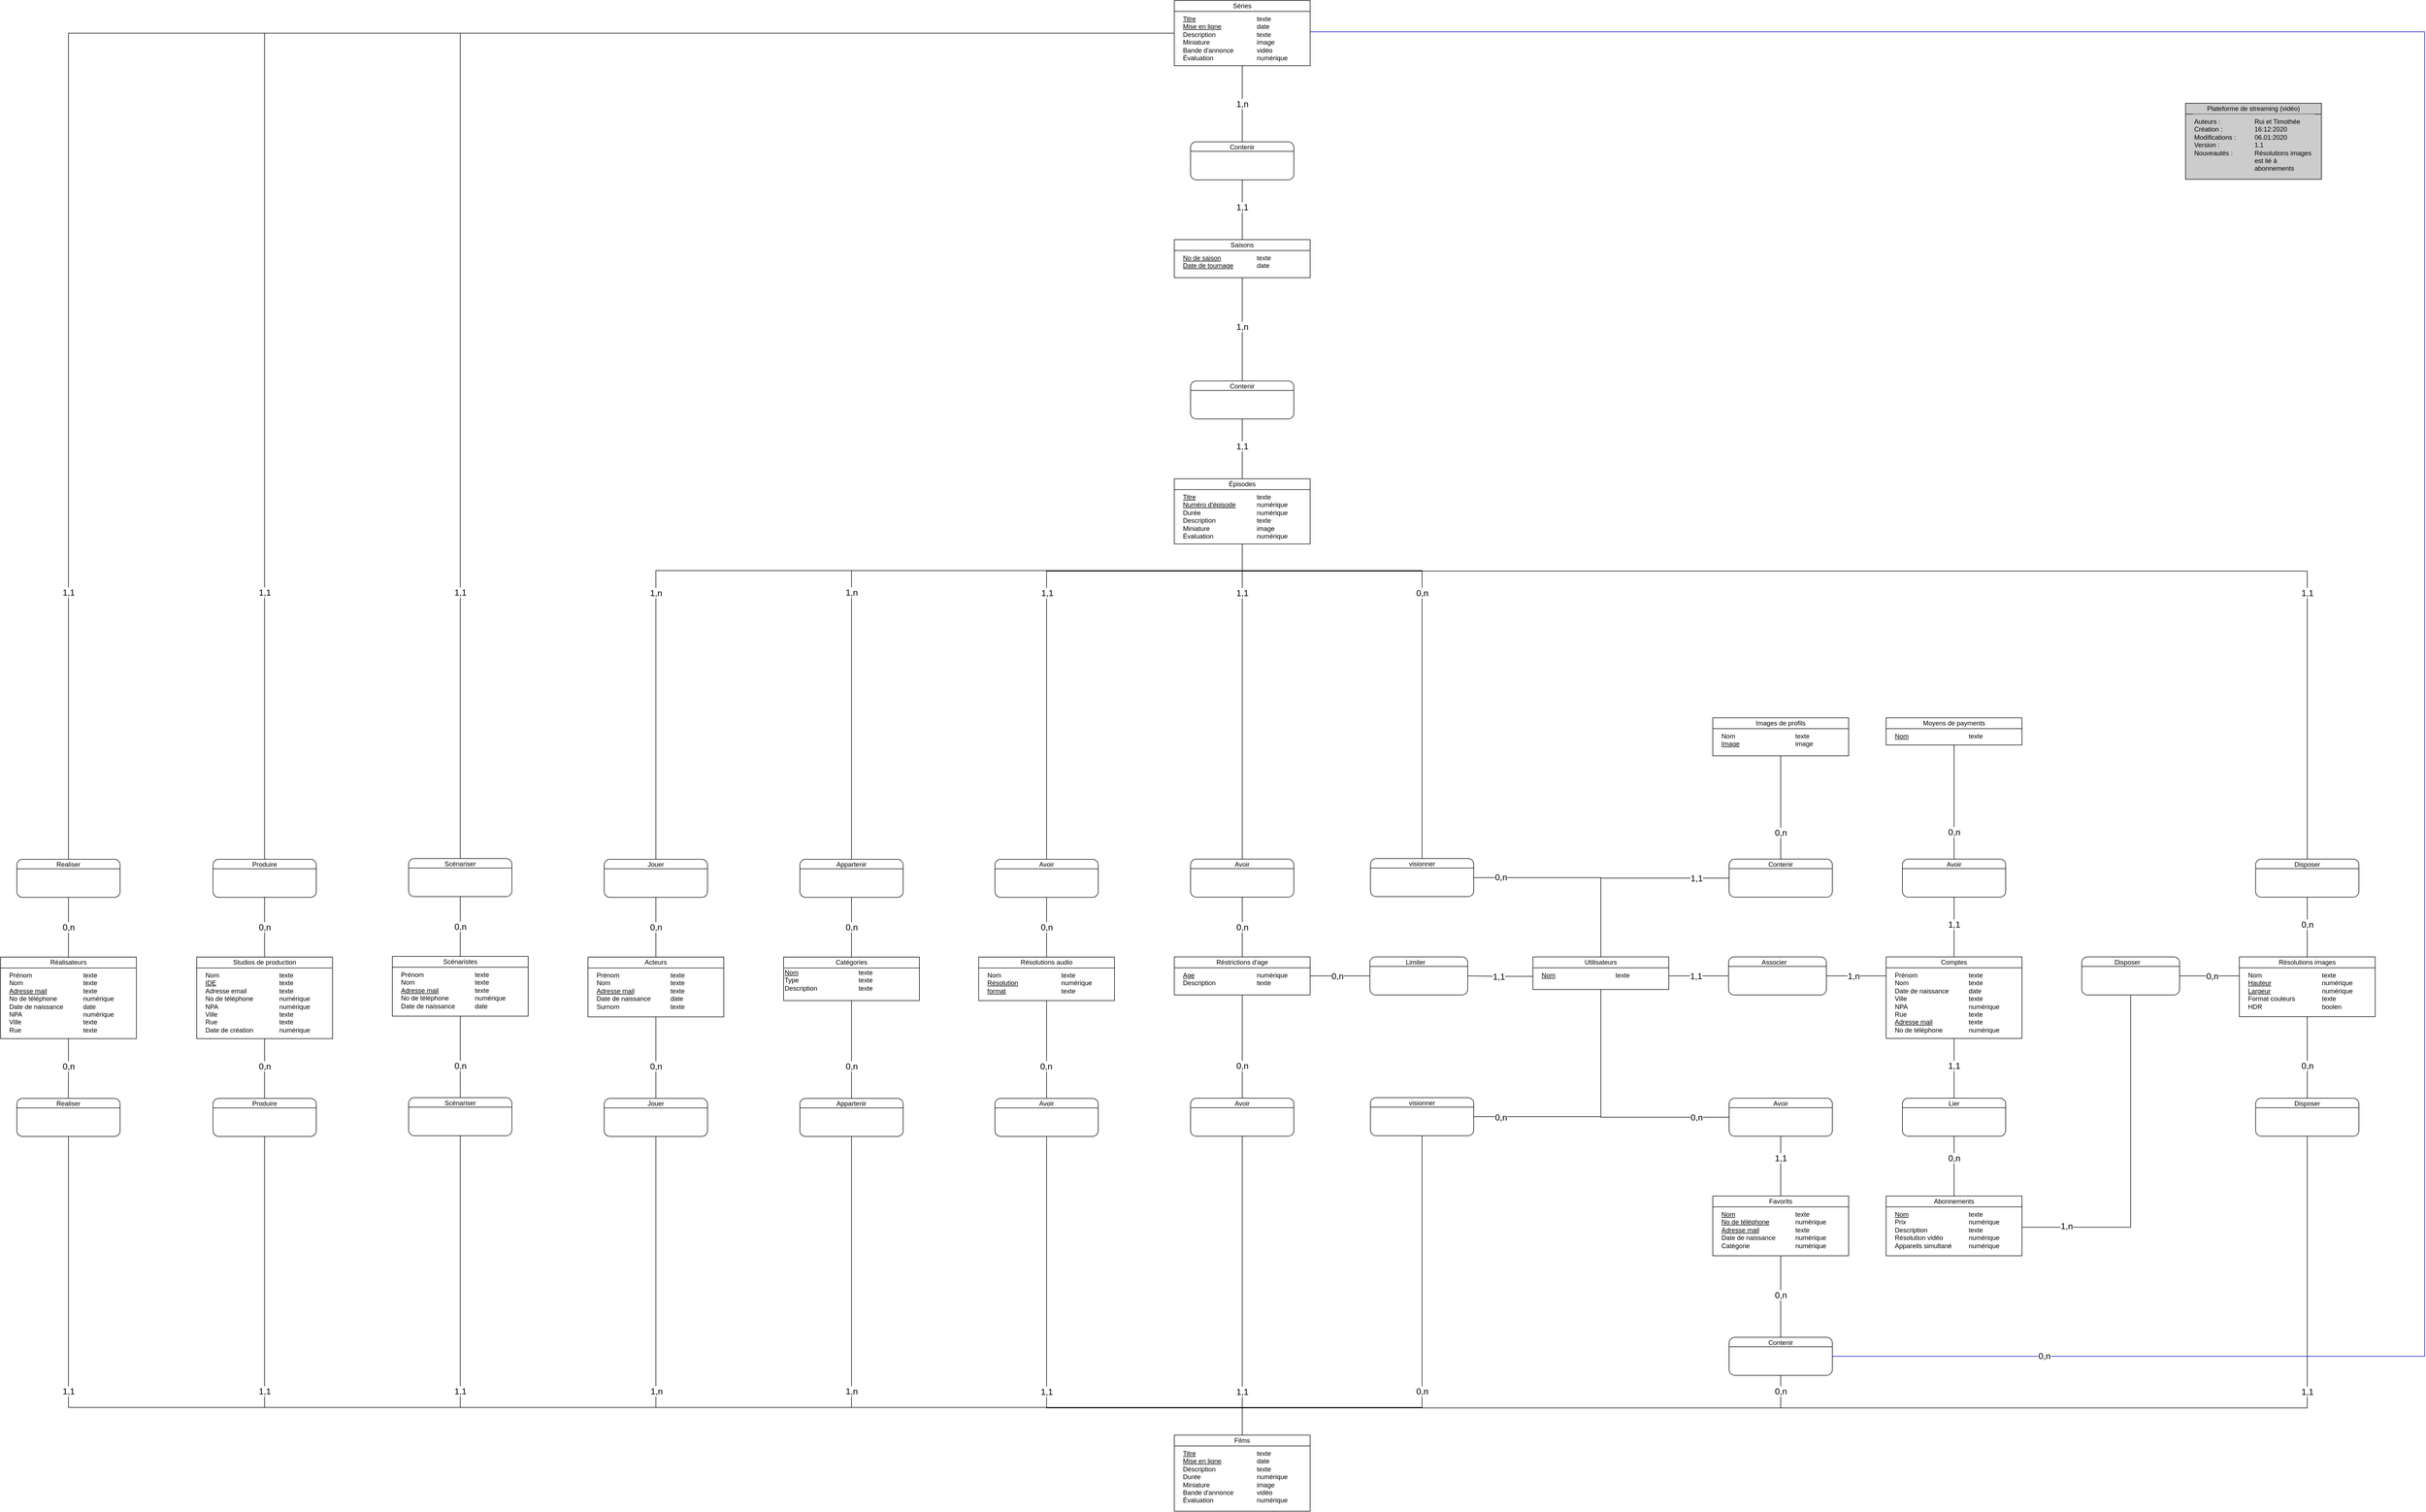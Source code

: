 <mxfile version="14.1.8" type="device"><diagram id="RijNjnvaa1h1Q81CgVOJ" name="Page-2"><mxGraphModel dx="3968" dy="1865" grid="1" gridSize="10" guides="1" tooltips="1" connect="1" arrows="1" fold="1" page="1" pageScale="1" pageWidth="827" pageHeight="1169" math="0" shadow="0"><root><mxCell id="FXSwRZTixgXB9OUEDX6P-0"/><mxCell id="FXSwRZTixgXB9OUEDX6P-1" parent="FXSwRZTixgXB9OUEDX6P-0"/><mxCell id="FXSwRZTixgXB9OUEDX6P-2" value="" style="group" parent="FXSwRZTixgXB9OUEDX6P-1" vertex="1" connectable="0"><mxGeometry x="989" y="591" width="250" height="150" as="geometry"/></mxCell><mxCell id="FXSwRZTixgXB9OUEDX6P-3" value="&lt;div style=&quot;box-sizing: border-box ; width: 100% ; padding: 2px&quot;&gt;&lt;br&gt;&lt;/div&gt;" style="verticalAlign=top;align=center;overflow=fill;html=1;rounded=0;shadow=0;comic=0;labelBackgroundColor=none;strokeColor=#000000;strokeWidth=1;fillColor=#ffffff;fontFamily=Verdana;fontSize=12;fontColor=#000000;" parent="FXSwRZTixgXB9OUEDX6P-2" vertex="1"><mxGeometry width="250" height="150" as="geometry"/></mxCell><mxCell id="FXSwRZTixgXB9OUEDX6P-4" value="Comptes" style="rounded=0;whiteSpace=wrap;html=1;" parent="FXSwRZTixgXB9OUEDX6P-2" vertex="1"><mxGeometry width="250" height="20" as="geometry"/></mxCell><mxCell id="FXSwRZTixgXB9OUEDX6P-5" value="Prénom&lt;br&gt;Nom&lt;br&gt;Date de naissance&lt;br&gt;Ville&lt;br&gt;NPA&lt;br&gt;Rue&lt;br&gt;&lt;u&gt;Adresse mail&lt;/u&gt;&lt;br&gt;No de téléphone" style="text;html=1;strokeColor=none;fillColor=none;align=left;verticalAlign=top;whiteSpace=wrap;rounded=0;" parent="FXSwRZTixgXB9OUEDX6P-2" vertex="1"><mxGeometry x="13.75" y="20" width="112.5" height="60" as="geometry"/></mxCell><mxCell id="FXSwRZTixgXB9OUEDX6P-6" value="texte&lt;br&gt;texte&lt;br&gt;date&lt;br&gt;texte&lt;br&gt;numérique&lt;br&gt;texte&lt;br&gt;texte&lt;br&gt;numérique" style="text;html=1;strokeColor=none;fillColor=none;align=left;verticalAlign=top;whiteSpace=wrap;rounded=0;" parent="FXSwRZTixgXB9OUEDX6P-2" vertex="1"><mxGeometry x="150" y="20" width="100" height="50" as="geometry"/></mxCell><mxCell id="zzoJbRQcs6aZVGk5j2hn-0" value="" style="group" parent="FXSwRZTixgXB9OUEDX6P-1" vertex="1" connectable="0"><mxGeometry x="-321" y="-1169" width="250" height="120" as="geometry"/></mxCell><mxCell id="zzoJbRQcs6aZVGk5j2hn-1" value="&lt;div style=&quot;box-sizing: border-box ; width: 100% ; padding: 2px&quot;&gt;&lt;br&gt;&lt;/div&gt;" style="verticalAlign=top;align=center;overflow=fill;html=1;rounded=0;shadow=0;comic=0;labelBackgroundColor=none;strokeColor=#000000;strokeWidth=1;fillColor=#ffffff;fontFamily=Verdana;fontSize=12;fontColor=#000000;" parent="zzoJbRQcs6aZVGk5j2hn-0" vertex="1"><mxGeometry width="250" height="120" as="geometry"/></mxCell><mxCell id="zzoJbRQcs6aZVGk5j2hn-2" value="Séries" style="rounded=0;whiteSpace=wrap;html=1;" parent="zzoJbRQcs6aZVGk5j2hn-0" vertex="1"><mxGeometry width="250" height="20" as="geometry"/></mxCell><mxCell id="zzoJbRQcs6aZVGk5j2hn-3" value="&lt;u&gt;Titre&lt;/u&gt;&lt;br&gt;&lt;u&gt;Mise en ligne&lt;/u&gt;&lt;br&gt;Description&lt;br&gt;Miniature&lt;br&gt;Bande d'annonce&lt;br&gt;Évaluation" style="text;html=1;strokeColor=none;fillColor=none;align=left;verticalAlign=top;whiteSpace=wrap;rounded=0;" parent="zzoJbRQcs6aZVGk5j2hn-0" vertex="1"><mxGeometry x="13.75" y="20" width="112.5" height="60" as="geometry"/></mxCell><mxCell id="zzoJbRQcs6aZVGk5j2hn-4" value="texte&lt;br&gt;date&lt;br&gt;texte&lt;br&gt;image&lt;br&gt;vidéo&lt;br&gt;numérique" style="text;html=1;strokeColor=none;fillColor=none;align=left;verticalAlign=top;whiteSpace=wrap;rounded=0;" parent="zzoJbRQcs6aZVGk5j2hn-0" vertex="1"><mxGeometry x="150" y="20" width="100" height="50" as="geometry"/></mxCell><mxCell id="zzoJbRQcs6aZVGk5j2hn-5" value="" style="group" parent="FXSwRZTixgXB9OUEDX6P-1" vertex="1" connectable="0"><mxGeometry x="-321" y="-729" width="250" height="90" as="geometry"/></mxCell><mxCell id="zzoJbRQcs6aZVGk5j2hn-6" value="&lt;div style=&quot;box-sizing: border-box ; width: 100% ; padding: 2px&quot;&gt;&lt;br&gt;&lt;/div&gt;" style="verticalAlign=top;align=center;overflow=fill;html=1;rounded=0;shadow=0;comic=0;labelBackgroundColor=none;strokeColor=#000000;strokeWidth=1;fillColor=#ffffff;fontFamily=Verdana;fontSize=12;fontColor=#000000;" parent="zzoJbRQcs6aZVGk5j2hn-5" vertex="1"><mxGeometry width="250" height="70" as="geometry"/></mxCell><mxCell id="zzoJbRQcs6aZVGk5j2hn-7" value="Saisons" style="rounded=0;whiteSpace=wrap;html=1;" parent="zzoJbRQcs6aZVGk5j2hn-5" vertex="1"><mxGeometry width="250" height="20" as="geometry"/></mxCell><mxCell id="zzoJbRQcs6aZVGk5j2hn-8" value="&lt;u&gt;No de saison&lt;/u&gt;&lt;br&gt;&lt;u&gt;Date de tournage&lt;/u&gt;" style="text;html=1;strokeColor=none;fillColor=none;align=left;verticalAlign=top;whiteSpace=wrap;rounded=0;" parent="zzoJbRQcs6aZVGk5j2hn-5" vertex="1"><mxGeometry x="13.75" y="20" width="112.5" height="40" as="geometry"/></mxCell><mxCell id="zzoJbRQcs6aZVGk5j2hn-9" value="texte&lt;br&gt;date" style="text;html=1;strokeColor=none;fillColor=none;align=left;verticalAlign=top;whiteSpace=wrap;rounded=0;" parent="zzoJbRQcs6aZVGk5j2hn-5" vertex="1"><mxGeometry x="150" y="20" width="100" height="40" as="geometry"/></mxCell><mxCell id="zzoJbRQcs6aZVGk5j2hn-10" value="" style="group" parent="FXSwRZTixgXB9OUEDX6P-1" vertex="1" connectable="0"><mxGeometry x="-321" y="1471" width="250" height="140" as="geometry"/></mxCell><mxCell id="zzoJbRQcs6aZVGk5j2hn-11" value="&lt;div style=&quot;box-sizing: border-box ; width: 100% ; padding: 2px&quot;&gt;&lt;br&gt;&lt;/div&gt;" style="verticalAlign=top;align=center;overflow=fill;html=1;rounded=0;shadow=0;comic=0;labelBackgroundColor=none;strokeColor=#000000;strokeWidth=1;fillColor=#ffffff;fontFamily=Verdana;fontSize=12;fontColor=#000000;" parent="zzoJbRQcs6aZVGk5j2hn-10" vertex="1"><mxGeometry width="250" height="140" as="geometry"/></mxCell><mxCell id="zzoJbRQcs6aZVGk5j2hn-12" value="Films" style="rounded=0;whiteSpace=wrap;html=1;" parent="zzoJbRQcs6aZVGk5j2hn-10" vertex="1"><mxGeometry width="250" height="20" as="geometry"/></mxCell><mxCell id="zzoJbRQcs6aZVGk5j2hn-13" value="&lt;u&gt;Titre&lt;/u&gt;&lt;br&gt;&lt;u&gt;Mise en ligne&lt;/u&gt;&lt;br&gt;Déscription&lt;br&gt;Durée&lt;br&gt;Miniature&lt;br&gt;Bande d'annonce&lt;br&gt;Évaluation" style="text;html=1;strokeColor=none;fillColor=none;align=left;verticalAlign=top;whiteSpace=wrap;rounded=0;" parent="zzoJbRQcs6aZVGk5j2hn-10" vertex="1"><mxGeometry x="13.75" y="20" width="112.5" height="60" as="geometry"/></mxCell><mxCell id="zzoJbRQcs6aZVGk5j2hn-14" value="texte&lt;br&gt;date&lt;br&gt;texte&lt;br&gt;numérique&lt;br&gt;image&lt;br&gt;vidéo&lt;br&gt;numérique" style="text;html=1;strokeColor=none;fillColor=none;align=left;verticalAlign=top;whiteSpace=wrap;rounded=0;" parent="zzoJbRQcs6aZVGk5j2hn-10" vertex="1"><mxGeometry x="150" y="20" width="100" height="50" as="geometry"/></mxCell><mxCell id="zzoJbRQcs6aZVGk5j2hn-15" value="" style="group" parent="FXSwRZTixgXB9OUEDX6P-1" vertex="1" connectable="0"><mxGeometry x="-321" y="-289" width="250" height="120" as="geometry"/></mxCell><mxCell id="zzoJbRQcs6aZVGk5j2hn-16" value="&lt;div style=&quot;box-sizing: border-box ; width: 100% ; padding: 2px&quot;&gt;&lt;br&gt;&lt;/div&gt;" style="verticalAlign=top;align=center;overflow=fill;html=1;rounded=0;shadow=0;comic=0;labelBackgroundColor=none;strokeColor=#000000;strokeWidth=1;fillColor=#ffffff;fontFamily=Verdana;fontSize=12;fontColor=#000000;" parent="zzoJbRQcs6aZVGk5j2hn-15" vertex="1"><mxGeometry width="250" height="120" as="geometry"/></mxCell><mxCell id="zzoJbRQcs6aZVGk5j2hn-17" value="Épisodes" style="rounded=0;whiteSpace=wrap;html=1;" parent="zzoJbRQcs6aZVGk5j2hn-15" vertex="1"><mxGeometry width="250.0" height="20" as="geometry"/></mxCell><mxCell id="zzoJbRQcs6aZVGk5j2hn-18" value="&lt;u&gt;Titre&lt;/u&gt;&lt;br&gt;&lt;u&gt;Numéro d'épisode&lt;/u&gt;&lt;br&gt;Durée&lt;br&gt;Description&lt;br&gt;Miniature&lt;br&gt;Évaluation" style="text;html=1;strokeColor=none;fillColor=none;align=left;verticalAlign=top;whiteSpace=wrap;rounded=0;" parent="zzoJbRQcs6aZVGk5j2hn-15" vertex="1"><mxGeometry x="13.75" y="20" width="112.5" height="60" as="geometry"/></mxCell><mxCell id="zzoJbRQcs6aZVGk5j2hn-19" value="texte&lt;br&gt;numérique&lt;br&gt;numérique&lt;br&gt;texte&lt;br&gt;image&lt;br&gt;numérique" style="text;html=1;strokeColor=none;fillColor=none;align=left;verticalAlign=top;whiteSpace=wrap;rounded=0;" parent="zzoJbRQcs6aZVGk5j2hn-15" vertex="1"><mxGeometry x="150" y="20" width="100" height="50" as="geometry"/></mxCell><mxCell id="XBX7WGNe9Vk6B05RVq6m-0" value="" style="group" parent="FXSwRZTixgXB9OUEDX6P-1" vertex="1" connectable="0"><mxGeometry x="670" y="1031" width="250" height="110" as="geometry"/></mxCell><mxCell id="XBX7WGNe9Vk6B05RVq6m-1" value="&lt;div style=&quot;box-sizing: border-box ; width: 100% ; padding: 2px&quot;&gt;&lt;br&gt;&lt;/div&gt;" style="verticalAlign=top;align=center;overflow=fill;html=1;rounded=0;shadow=0;comic=0;labelBackgroundColor=none;strokeColor=#000000;strokeWidth=1;fillColor=#ffffff;fontFamily=Verdana;fontSize=12;fontColor=#000000;" parent="XBX7WGNe9Vk6B05RVq6m-0" vertex="1"><mxGeometry width="250" height="110" as="geometry"/></mxCell><mxCell id="XBX7WGNe9Vk6B05RVq6m-2" value="Favorits" style="rounded=0;whiteSpace=wrap;html=1;" parent="XBX7WGNe9Vk6B05RVq6m-0" vertex="1"><mxGeometry width="250" height="20" as="geometry"/></mxCell><mxCell id="XBX7WGNe9Vk6B05RVq6m-3" value="&lt;u&gt;Nom&lt;/u&gt;&lt;br&gt;&lt;u&gt;No de téléphone&lt;/u&gt;&lt;br&gt;&lt;u&gt;Adresse mail&lt;/u&gt;&lt;br&gt;Date de naissance&lt;br&gt;Catégorie" style="text;html=1;strokeColor=none;fillColor=none;align=left;verticalAlign=top;whiteSpace=wrap;rounded=0;" parent="XBX7WGNe9Vk6B05RVq6m-0" vertex="1"><mxGeometry x="13.75" y="20" width="112.5" height="60" as="geometry"/></mxCell><mxCell id="XBX7WGNe9Vk6B05RVq6m-4" value="texte&lt;br&gt;numérique&lt;br&gt;texte&lt;br&gt;numérique&lt;br&gt;numérique" style="text;html=1;strokeColor=none;fillColor=none;align=left;verticalAlign=top;whiteSpace=wrap;rounded=0;" parent="XBX7WGNe9Vk6B05RVq6m-0" vertex="1"><mxGeometry x="150" y="20" width="100" height="50" as="geometry"/></mxCell><mxCell id="XBX7WGNe9Vk6B05RVq6m-10" value="" style="group" parent="FXSwRZTixgXB9OUEDX6P-1" vertex="1" connectable="0"><mxGeometry x="-2481" y="591.36" width="250" height="150" as="geometry"/></mxCell><mxCell id="XBX7WGNe9Vk6B05RVq6m-11" value="&lt;div style=&quot;box-sizing: border-box ; width: 100% ; padding: 2px&quot;&gt;&lt;br&gt;&lt;/div&gt;" style="verticalAlign=top;align=center;overflow=fill;html=1;rounded=0;shadow=0;comic=0;labelBackgroundColor=none;strokeColor=#000000;strokeWidth=1;fillColor=#ffffff;fontFamily=Verdana;fontSize=12;fontColor=#000000;" parent="XBX7WGNe9Vk6B05RVq6m-10" vertex="1"><mxGeometry width="250" height="150" as="geometry"/></mxCell><mxCell id="XBX7WGNe9Vk6B05RVq6m-12" value="Réalisateurs" style="rounded=0;whiteSpace=wrap;html=1;" parent="XBX7WGNe9Vk6B05RVq6m-10" vertex="1"><mxGeometry width="250" height="20" as="geometry"/></mxCell><mxCell id="XBX7WGNe9Vk6B05RVq6m-13" value="Prénom&lt;br&gt;Nom&lt;br&gt;&lt;u&gt;Adresse mail&lt;/u&gt;&lt;br&gt;No de téléphone&lt;br&gt;Date de naissance&lt;br&gt;NPA&lt;br&gt;Ville&lt;br&gt;Rue" style="text;html=1;strokeColor=none;fillColor=none;align=left;verticalAlign=top;whiteSpace=wrap;rounded=0;" parent="XBX7WGNe9Vk6B05RVq6m-10" vertex="1"><mxGeometry x="13.75" y="20" width="112.5" height="60" as="geometry"/></mxCell><mxCell id="XBX7WGNe9Vk6B05RVq6m-14" value="texte&lt;br&gt;texte&lt;br&gt;texte&lt;br&gt;numérique&lt;br&gt;date&lt;br&gt;numérique&lt;br&gt;texte&lt;br&gt;texte" style="text;html=1;strokeColor=none;fillColor=none;align=left;verticalAlign=top;whiteSpace=wrap;rounded=0;" parent="XBX7WGNe9Vk6B05RVq6m-10" vertex="1"><mxGeometry x="150" y="20" width="100" height="50" as="geometry"/></mxCell><mxCell id="XBX7WGNe9Vk6B05RVq6m-15" value="" style="group" parent="FXSwRZTixgXB9OUEDX6P-1" vertex="1" connectable="0"><mxGeometry x="989" y="1031" width="250" height="110" as="geometry"/></mxCell><mxCell id="XBX7WGNe9Vk6B05RVq6m-16" value="&lt;div style=&quot;box-sizing: border-box ; width: 100% ; padding: 2px&quot;&gt;&lt;br&gt;&lt;/div&gt;" style="verticalAlign=top;align=center;overflow=fill;html=1;rounded=0;shadow=0;comic=0;labelBackgroundColor=none;strokeColor=#000000;strokeWidth=1;fillColor=#ffffff;fontFamily=Verdana;fontSize=12;fontColor=#000000;" parent="XBX7WGNe9Vk6B05RVq6m-15" vertex="1"><mxGeometry width="250" height="110" as="geometry"/></mxCell><mxCell id="XBX7WGNe9Vk6B05RVq6m-17" value="Abonnements" style="rounded=0;whiteSpace=wrap;html=1;" parent="XBX7WGNe9Vk6B05RVq6m-15" vertex="1"><mxGeometry width="250" height="20" as="geometry"/></mxCell><mxCell id="XBX7WGNe9Vk6B05RVq6m-18" value="&lt;u&gt;Nom&lt;/u&gt;&lt;br&gt;Prix&lt;br&gt;Description&lt;br&gt;Résolution vidéo&lt;br&gt;Appareils simultané" style="text;html=1;strokeColor=none;fillColor=none;align=left;verticalAlign=top;whiteSpace=wrap;rounded=0;" parent="XBX7WGNe9Vk6B05RVq6m-15" vertex="1"><mxGeometry x="13.75" y="20" width="112.5" height="60" as="geometry"/></mxCell><mxCell id="XBX7WGNe9Vk6B05RVq6m-19" value="texte&lt;br&gt;numérique&lt;br&gt;texte&lt;br&gt;numérique&lt;br&gt;numérique" style="text;html=1;strokeColor=none;fillColor=none;align=left;verticalAlign=top;whiteSpace=wrap;rounded=0;" parent="XBX7WGNe9Vk6B05RVq6m-15" vertex="1"><mxGeometry x="150" y="20" width="100" height="50" as="geometry"/></mxCell><mxCell id="XBX7WGNe9Vk6B05RVq6m-20" value="" style="group" parent="FXSwRZTixgXB9OUEDX6P-1" vertex="1" connectable="0"><mxGeometry x="-1040" y="591.36" width="250" height="90" as="geometry"/></mxCell><mxCell id="XBX7WGNe9Vk6B05RVq6m-21" value="&lt;div style=&quot;box-sizing: border-box ; width: 100% ; padding: 2px&quot;&gt;&lt;br&gt;&lt;/div&gt;" style="verticalAlign=top;align=center;overflow=fill;html=1;rounded=0;shadow=0;comic=0;labelBackgroundColor=none;strokeColor=#000000;strokeWidth=1;fillColor=#ffffff;fontFamily=Verdana;fontSize=12;fontColor=#000000;" parent="XBX7WGNe9Vk6B05RVq6m-20" vertex="1"><mxGeometry width="250" height="80" as="geometry"/></mxCell><mxCell id="XBX7WGNe9Vk6B05RVq6m-22" value="Catégories" style="rounded=0;whiteSpace=wrap;html=1;" parent="XBX7WGNe9Vk6B05RVq6m-20" vertex="1"><mxGeometry width="250" height="20" as="geometry"/></mxCell><mxCell id="XBX7WGNe9Vk6B05RVq6m-23" value="&lt;u&gt;Nom&lt;/u&gt;&lt;br&gt;Type&lt;br&gt;Description" style="text;html=1;strokeColor=none;fillColor=none;align=left;verticalAlign=top;whiteSpace=wrap;rounded=0;" parent="XBX7WGNe9Vk6B05RVq6m-20" vertex="1"><mxGeometry y="15" width="112.5" height="60" as="geometry"/></mxCell><mxCell id="XBX7WGNe9Vk6B05RVq6m-24" value="texte&lt;br&gt;texte&lt;br&gt;texte" style="text;html=1;strokeColor=none;fillColor=none;align=left;verticalAlign=top;whiteSpace=wrap;rounded=0;" parent="XBX7WGNe9Vk6B05RVq6m-20" vertex="1"><mxGeometry x="136.25" y="15" width="100" height="50" as="geometry"/></mxCell><mxCell id="XBX7WGNe9Vk6B05RVq6m-25" value="" style="group" parent="FXSwRZTixgXB9OUEDX6P-1" vertex="1" connectable="0"><mxGeometry x="-1400" y="591.36" width="250" height="110" as="geometry"/></mxCell><mxCell id="XBX7WGNe9Vk6B05RVq6m-26" value="&lt;div style=&quot;box-sizing: border-box ; width: 100% ; padding: 2px&quot;&gt;&lt;br&gt;&lt;/div&gt;" style="verticalAlign=top;align=center;overflow=fill;html=1;rounded=0;shadow=0;comic=0;labelBackgroundColor=none;strokeColor=#000000;strokeWidth=1;fillColor=#ffffff;fontFamily=Verdana;fontSize=12;fontColor=#000000;" parent="XBX7WGNe9Vk6B05RVq6m-25" vertex="1"><mxGeometry width="250" height="110" as="geometry"/></mxCell><mxCell id="XBX7WGNe9Vk6B05RVq6m-27" value="Acteurs" style="rounded=0;whiteSpace=wrap;html=1;" parent="XBX7WGNe9Vk6B05RVq6m-25" vertex="1"><mxGeometry width="250" height="20" as="geometry"/></mxCell><mxCell id="XBX7WGNe9Vk6B05RVq6m-28" value="Prénom&lt;br&gt;Nom&lt;br&gt;&lt;u&gt;Adresse mail&lt;/u&gt;&lt;br&gt;Date de naissance&lt;br&gt;Surnom" style="text;html=1;strokeColor=none;fillColor=none;align=left;verticalAlign=top;whiteSpace=wrap;rounded=0;" parent="XBX7WGNe9Vk6B05RVq6m-25" vertex="1"><mxGeometry x="13.75" y="20" width="112.5" height="60" as="geometry"/></mxCell><mxCell id="XBX7WGNe9Vk6B05RVq6m-29" value="texte&lt;br&gt;texte&lt;br&gt;texte&lt;br&gt;date&lt;br&gt;texte" style="text;html=1;strokeColor=none;fillColor=none;align=left;verticalAlign=top;whiteSpace=wrap;rounded=0;" parent="XBX7WGNe9Vk6B05RVq6m-25" vertex="1"><mxGeometry x="150" y="20" width="100" height="50" as="geometry"/></mxCell><mxCell id="LaIxGjjGedKw8LGZiaHP-0" value="" style="group" parent="FXSwRZTixgXB9OUEDX6P-1" vertex="1" connectable="0"><mxGeometry x="-1760" y="590.0" width="250" height="110" as="geometry"/></mxCell><mxCell id="LaIxGjjGedKw8LGZiaHP-1" value="&lt;div style=&quot;box-sizing: border-box ; width: 100% ; padding: 2px&quot;&gt;&lt;br&gt;&lt;/div&gt;" style="verticalAlign=top;align=center;overflow=fill;html=1;rounded=0;shadow=0;comic=0;labelBackgroundColor=none;strokeColor=#000000;strokeWidth=1;fillColor=#ffffff;fontFamily=Verdana;fontSize=12;fontColor=#000000;" parent="LaIxGjjGedKw8LGZiaHP-0" vertex="1"><mxGeometry width="250" height="110" as="geometry"/></mxCell><mxCell id="LaIxGjjGedKw8LGZiaHP-2" value="Scénaristes" style="rounded=0;whiteSpace=wrap;html=1;" parent="LaIxGjjGedKw8LGZiaHP-0" vertex="1"><mxGeometry width="250.0" height="20" as="geometry"/></mxCell><mxCell id="LaIxGjjGedKw8LGZiaHP-3" value="Prénom&lt;br&gt;Nom&lt;br&gt;&lt;u&gt;Adresse mail&lt;/u&gt;&lt;br&gt;No de téléphone&lt;br&gt;Date de naissance" style="text;html=1;strokeColor=none;fillColor=none;align=left;verticalAlign=top;whiteSpace=wrap;rounded=0;" parent="LaIxGjjGedKw8LGZiaHP-0" vertex="1"><mxGeometry x="13.75" y="20" width="112.5" height="60" as="geometry"/></mxCell><mxCell id="LaIxGjjGedKw8LGZiaHP-4" value="texte&lt;br&gt;texte&lt;br&gt;texte&lt;br&gt;numérique&lt;br&gt;date" style="text;html=1;strokeColor=none;fillColor=none;align=left;verticalAlign=top;whiteSpace=wrap;rounded=0;" parent="LaIxGjjGedKw8LGZiaHP-0" vertex="1"><mxGeometry x="150" y="20" width="100" height="50" as="geometry"/></mxCell><mxCell id="LaIxGjjGedKw8LGZiaHP-5" value="" style="group" parent="FXSwRZTixgXB9OUEDX6P-1" vertex="1" connectable="0"><mxGeometry x="-2120" y="591.36" width="250" height="150" as="geometry"/></mxCell><mxCell id="LaIxGjjGedKw8LGZiaHP-6" value="&lt;div style=&quot;box-sizing: border-box ; width: 100% ; padding: 2px&quot;&gt;&lt;br&gt;&lt;/div&gt;" style="verticalAlign=top;align=center;overflow=fill;html=1;rounded=0;shadow=0;comic=0;labelBackgroundColor=none;strokeColor=#000000;strokeWidth=1;fillColor=#ffffff;fontFamily=Verdana;fontSize=12;fontColor=#000000;" parent="LaIxGjjGedKw8LGZiaHP-5" vertex="1"><mxGeometry width="250" height="150" as="geometry"/></mxCell><mxCell id="LaIxGjjGedKw8LGZiaHP-7" value="Studios de production" style="rounded=0;whiteSpace=wrap;html=1;" parent="LaIxGjjGedKw8LGZiaHP-5" vertex="1"><mxGeometry width="250" height="20" as="geometry"/></mxCell><mxCell id="LaIxGjjGedKw8LGZiaHP-8" value="Nom&lt;br&gt;&lt;u&gt;IDE&lt;/u&gt;&lt;br&gt;Adresse email&lt;br&gt;No de téléphone&lt;br&gt;NPA&lt;br&gt;Ville&lt;br&gt;Rue&lt;br&gt;Date de création" style="text;html=1;strokeColor=none;fillColor=none;align=left;verticalAlign=top;whiteSpace=wrap;rounded=0;" parent="LaIxGjjGedKw8LGZiaHP-5" vertex="1"><mxGeometry x="13.75" y="20" width="112.5" height="60" as="geometry"/></mxCell><mxCell id="LaIxGjjGedKw8LGZiaHP-9" value="texte&lt;br&gt;texte&lt;br&gt;texte&lt;br&gt;numérique&lt;br&gt;numérique&lt;br&gt;texte&lt;br&gt;texte&lt;br&gt;numérique" style="text;html=1;strokeColor=none;fillColor=none;align=left;verticalAlign=top;whiteSpace=wrap;rounded=0;" parent="LaIxGjjGedKw8LGZiaHP-5" vertex="1"><mxGeometry x="150" y="20" width="100" height="50" as="geometry"/></mxCell><mxCell id="QNB13attIObHBlXLhEPM-0" value="" style="group" parent="FXSwRZTixgXB9OUEDX6P-1" vertex="1" connectable="0"><mxGeometry x="-321" y="591" width="250" height="90" as="geometry"/></mxCell><mxCell id="QNB13attIObHBlXLhEPM-1" value="&lt;div style=&quot;box-sizing: border-box ; width: 100% ; padding: 2px&quot;&gt;&lt;br&gt;&lt;/div&gt;" style="verticalAlign=top;align=center;overflow=fill;html=1;rounded=0;shadow=0;comic=0;labelBackgroundColor=none;strokeColor=#000000;strokeWidth=1;fillColor=#ffffff;fontFamily=Verdana;fontSize=12;fontColor=#000000;" parent="QNB13attIObHBlXLhEPM-0" vertex="1"><mxGeometry width="250" height="70" as="geometry"/></mxCell><mxCell id="QNB13attIObHBlXLhEPM-2" value="Réstrictions d'age" style="rounded=0;whiteSpace=wrap;html=1;" parent="QNB13attIObHBlXLhEPM-0" vertex="1"><mxGeometry width="250" height="20" as="geometry"/></mxCell><mxCell id="QNB13attIObHBlXLhEPM-3" value="&lt;u&gt;Age&lt;br&gt;&lt;/u&gt;Description" style="text;html=1;strokeColor=none;fillColor=none;align=left;verticalAlign=top;whiteSpace=wrap;rounded=0;" parent="QNB13attIObHBlXLhEPM-0" vertex="1"><mxGeometry x="13.75" y="20" width="112.5" height="40" as="geometry"/></mxCell><mxCell id="QNB13attIObHBlXLhEPM-4" value="numérique&lt;br&gt;texte" style="text;html=1;strokeColor=none;fillColor=none;align=left;verticalAlign=top;whiteSpace=wrap;rounded=0;" parent="QNB13attIObHBlXLhEPM-0" vertex="1"><mxGeometry x="150" y="20" width="100" height="40" as="geometry"/></mxCell><mxCell id="QNB13attIObHBlXLhEPM-13" value="" style="group" parent="FXSwRZTixgXB9OUEDX6P-1" vertex="1" connectable="0"><mxGeometry x="1639" y="591" width="250" height="110" as="geometry"/></mxCell><mxCell id="QNB13attIObHBlXLhEPM-14" value="&lt;div style=&quot;box-sizing: border-box ; width: 100% ; padding: 2px&quot;&gt;&lt;br&gt;&lt;/div&gt;" style="verticalAlign=top;align=center;overflow=fill;html=1;rounded=0;shadow=0;comic=0;labelBackgroundColor=none;strokeColor=#000000;strokeWidth=1;fillColor=#ffffff;fontFamily=Verdana;fontSize=12;fontColor=#000000;" parent="QNB13attIObHBlXLhEPM-13" vertex="1"><mxGeometry width="250" height="110" as="geometry"/></mxCell><mxCell id="QNB13attIObHBlXLhEPM-15" value="Résolutions images" style="rounded=0;whiteSpace=wrap;html=1;" parent="QNB13attIObHBlXLhEPM-13" vertex="1"><mxGeometry width="250" height="20" as="geometry"/></mxCell><mxCell id="QNB13attIObHBlXLhEPM-16" value="Nom&lt;br&gt;&lt;u&gt;Hauteur&lt;/u&gt;&lt;br&gt;&lt;u&gt;Largeur&lt;/u&gt;&lt;br&gt;Format couleurs&lt;br&gt;HDR" style="text;html=1;strokeColor=none;fillColor=none;align=left;verticalAlign=top;whiteSpace=wrap;rounded=0;" parent="QNB13attIObHBlXLhEPM-13" vertex="1"><mxGeometry x="13.75" y="20" width="112.5" height="60" as="geometry"/></mxCell><mxCell id="QNB13attIObHBlXLhEPM-17" value="texte&lt;br&gt;numérique&lt;br&gt;numérique&lt;br&gt;texte&lt;br&gt;boolen" style="text;html=1;strokeColor=none;fillColor=none;align=left;verticalAlign=top;whiteSpace=wrap;rounded=0;" parent="QNB13attIObHBlXLhEPM-13" vertex="1"><mxGeometry x="150" y="20" width="100" height="50" as="geometry"/></mxCell><mxCell id="QNB13attIObHBlXLhEPM-18" value="&lt;div style=&quot;box-sizing: border-box ; width: 100% ; padding: 2px&quot;&gt;&lt;br&gt;&lt;/div&gt;" style="verticalAlign=top;align=center;overflow=fill;html=1;rounded=0;shadow=0;comic=0;labelBackgroundColor=none;strokeColor=#000000;strokeWidth=1;fillColor=#ffffff;fontFamily=Verdana;fontSize=12;fontColor=#000000;" parent="FXSwRZTixgXB9OUEDX6P-1" vertex="1"><mxGeometry x="670" y="151" width="250" height="70" as="geometry"/></mxCell><mxCell id="QNB13attIObHBlXLhEPM-19" value="Images de profils" style="rounded=0;whiteSpace=wrap;html=1;" parent="FXSwRZTixgXB9OUEDX6P-1" vertex="1"><mxGeometry x="670" y="151" width="250" height="20" as="geometry"/></mxCell><mxCell id="QNB13attIObHBlXLhEPM-20" value="Nom&lt;br&gt;&lt;u&gt;Image&lt;/u&gt;" style="text;html=1;strokeColor=none;fillColor=none;align=left;verticalAlign=top;whiteSpace=wrap;rounded=0;" parent="FXSwRZTixgXB9OUEDX6P-1" vertex="1"><mxGeometry x="683.75" y="171" width="112.5" height="40" as="geometry"/></mxCell><mxCell id="QNB13attIObHBlXLhEPM-21" value="texte&lt;br&gt;image" style="text;html=1;strokeColor=none;fillColor=none;align=left;verticalAlign=top;whiteSpace=wrap;rounded=0;" parent="FXSwRZTixgXB9OUEDX6P-1" vertex="1"><mxGeometry x="820" y="171" width="100" height="40" as="geometry"/></mxCell><mxCell id="QNB13attIObHBlXLhEPM-28" value="" style="group" parent="FXSwRZTixgXB9OUEDX6P-1" vertex="1" connectable="0"><mxGeometry x="989" y="151" width="250" height="90" as="geometry"/></mxCell><mxCell id="QNB13attIObHBlXLhEPM-29" value="&lt;div style=&quot;box-sizing: border-box ; width: 100% ; padding: 2px&quot;&gt;&lt;br&gt;&lt;/div&gt;" style="verticalAlign=top;align=center;overflow=fill;html=1;rounded=0;shadow=0;comic=0;labelBackgroundColor=none;strokeColor=#000000;strokeWidth=1;fillColor=#ffffff;fontFamily=Verdana;fontSize=12;fontColor=#000000;" parent="QNB13attIObHBlXLhEPM-28" vertex="1"><mxGeometry width="250" height="50" as="geometry"/></mxCell><mxCell id="QNB13attIObHBlXLhEPM-30" value="Moyens de payments" style="rounded=0;whiteSpace=wrap;html=1;" parent="QNB13attIObHBlXLhEPM-28" vertex="1"><mxGeometry width="250" height="20" as="geometry"/></mxCell><mxCell id="QNB13attIObHBlXLhEPM-31" value="&lt;u&gt;Nom&lt;/u&gt;" style="text;html=1;strokeColor=none;fillColor=none;align=left;verticalAlign=top;whiteSpace=wrap;rounded=0;" parent="QNB13attIObHBlXLhEPM-28" vertex="1"><mxGeometry x="13.75" y="20" width="112.5" height="20" as="geometry"/></mxCell><mxCell id="QNB13attIObHBlXLhEPM-32" value="texte" style="text;html=1;strokeColor=none;fillColor=none;align=left;verticalAlign=top;whiteSpace=wrap;rounded=0;" parent="QNB13attIObHBlXLhEPM-28" vertex="1"><mxGeometry x="150" y="20" width="100" height="20" as="geometry"/></mxCell><mxCell id="QNB13attIObHBlXLhEPM-9" value="&lt;div style=&quot;box-sizing: border-box ; width: 100% ; padding: 2px&quot;&gt;&lt;br&gt;&lt;/div&gt;" style="verticalAlign=top;align=center;overflow=fill;html=1;rounded=0;shadow=0;comic=0;labelBackgroundColor=none;strokeColor=#000000;strokeWidth=1;fillColor=#ffffff;fontFamily=Verdana;fontSize=12;fontColor=#000000;" parent="FXSwRZTixgXB9OUEDX6P-1" vertex="1"><mxGeometry x="-681" y="591.36" width="250" height="80" as="geometry"/></mxCell><mxCell id="QNB13attIObHBlXLhEPM-10" value="Résolutions audio" style="rounded=0;whiteSpace=wrap;html=1;" parent="FXSwRZTixgXB9OUEDX6P-1" vertex="1"><mxGeometry x="-681" y="591.36" width="250" height="20" as="geometry"/></mxCell><mxCell id="QNB13attIObHBlXLhEPM-11" value="Nom&lt;br&gt;&lt;u&gt;Résolution&lt;br&gt;format&lt;br&gt;&lt;/u&gt;" style="text;html=1;strokeColor=none;fillColor=none;align=left;verticalAlign=top;whiteSpace=wrap;rounded=0;" parent="FXSwRZTixgXB9OUEDX6P-1" vertex="1"><mxGeometry x="-667.25" y="611.36" width="112.5" height="50" as="geometry"/></mxCell><mxCell id="QNB13attIObHBlXLhEPM-12" value="texte&lt;br&gt;numérique&lt;br&gt;texte" style="text;html=1;strokeColor=none;fillColor=none;align=left;verticalAlign=top;whiteSpace=wrap;rounded=0;" parent="FXSwRZTixgXB9OUEDX6P-1" vertex="1"><mxGeometry x="-531" y="611.36" width="100" height="50" as="geometry"/></mxCell><mxCell id="QNB13attIObHBlXLhEPM-214" value="" style="edgeStyle=orthogonalEdgeStyle;rounded=0;orthogonalLoop=1;jettySize=auto;html=1;startArrow=none;startFill=0;endArrow=none;endFill=0;entryX=0.5;entryY=1;entryDx=0;entryDy=0;exitX=0.5;exitY=0;exitDx=0;exitDy=0;" parent="FXSwRZTixgXB9OUEDX6P-1" source="XBX7WGNe9Vk6B05RVq6m-27" target="QNB13attIObHBlXLhEPM-217" edge="1"><mxGeometry relative="1" as="geometry"><mxPoint x="-1275" y="561.36" as="sourcePoint"/><Array as="points"/></mxGeometry></mxCell><mxCell id="QNB13attIObHBlXLhEPM-215" value="0,n" style="text;html=1;resizable=0;points=[];align=center;verticalAlign=middle;labelBackgroundColor=#ffffff;fontSize=16;" parent="QNB13attIObHBlXLhEPM-214" vertex="1" connectable="0"><mxGeometry x="-0.646" relative="1" as="geometry"><mxPoint y="-35.69" as="offset"/></mxGeometry></mxCell><mxCell id="QNB13attIObHBlXLhEPM-216" value="" style="group" parent="FXSwRZTixgXB9OUEDX6P-1" vertex="1" connectable="0"><mxGeometry x="-1370" y="411.36" width="200" height="70" as="geometry"/></mxCell><mxCell id="QNB13attIObHBlXLhEPM-217" value="&lt;div style=&quot;box-sizing: border-box ; width: 100% ; padding: 2px&quot;&gt;&lt;br&gt;&lt;/div&gt;" style="verticalAlign=top;align=center;overflow=fill;html=1;rounded=1;shadow=0;comic=0;labelBackgroundColor=none;strokeColor=#000000;strokeWidth=1;fillColor=#ffffff;fontFamily=Verdana;fontSize=12;fontColor=#000000;" parent="QNB13attIObHBlXLhEPM-216" vertex="1"><mxGeometry width="190" height="70" as="geometry"/></mxCell><mxCell id="QNB13attIObHBlXLhEPM-218" value="" style="endArrow=none;html=1;entryX=1;entryY=0.25;entryDx=0;entryDy=0;exitX=0;exitY=0.25;exitDx=0;exitDy=0;" parent="QNB13attIObHBlXLhEPM-216" source="QNB13attIObHBlXLhEPM-217" target="QNB13attIObHBlXLhEPM-217" edge="1"><mxGeometry width="50" height="50" relative="1" as="geometry"><mxPoint x="-280" y="150" as="sourcePoint"/><mxPoint x="-230" y="100" as="targetPoint"/></mxGeometry></mxCell><mxCell id="QNB13attIObHBlXLhEPM-219" value="Jouer" style="text;html=1;strokeColor=none;fillColor=none;align=center;verticalAlign=middle;whiteSpace=wrap;rounded=0;" parent="QNB13attIObHBlXLhEPM-216" vertex="1"><mxGeometry x="35" width="120" height="20" as="geometry"/></mxCell><mxCell id="QNB13attIObHBlXLhEPM-278" value="" style="edgeStyle=orthogonalEdgeStyle;rounded=0;orthogonalLoop=1;jettySize=auto;html=1;startArrow=none;startFill=0;endArrow=none;endFill=0;entryX=0.5;entryY=1;entryDx=0;entryDy=0;exitX=0.5;exitY=0;exitDx=0;exitDy=0;" parent="FXSwRZTixgXB9OUEDX6P-1" source="XBX7WGNe9Vk6B05RVq6m-12" target="QNB13attIObHBlXLhEPM-281" edge="1"><mxGeometry relative="1" as="geometry"><mxPoint x="-2356" y="561.36" as="sourcePoint"/><Array as="points"/></mxGeometry></mxCell><mxCell id="QNB13attIObHBlXLhEPM-279" value="0,n" style="text;html=1;resizable=0;points=[];align=center;verticalAlign=middle;labelBackgroundColor=#ffffff;fontSize=16;" parent="QNB13attIObHBlXLhEPM-278" vertex="1" connectable="0"><mxGeometry x="-0.646" relative="1" as="geometry"><mxPoint y="-35.69" as="offset"/></mxGeometry></mxCell><mxCell id="QNB13attIObHBlXLhEPM-280" value="" style="group" parent="FXSwRZTixgXB9OUEDX6P-1" vertex="1" connectable="0"><mxGeometry x="-2451" y="411.36" width="200" height="70" as="geometry"/></mxCell><mxCell id="QNB13attIObHBlXLhEPM-281" value="&lt;div style=&quot;box-sizing: border-box ; width: 100% ; padding: 2px&quot;&gt;&lt;br&gt;&lt;/div&gt;" style="verticalAlign=top;align=center;overflow=fill;html=1;rounded=1;shadow=0;comic=0;labelBackgroundColor=none;strokeColor=#000000;strokeWidth=1;fillColor=#ffffff;fontFamily=Verdana;fontSize=12;fontColor=#000000;" parent="QNB13attIObHBlXLhEPM-280" vertex="1"><mxGeometry width="190" height="70" as="geometry"/></mxCell><mxCell id="QNB13attIObHBlXLhEPM-282" value="" style="endArrow=none;html=1;entryX=1;entryY=0.25;entryDx=0;entryDy=0;exitX=0;exitY=0.25;exitDx=0;exitDy=0;" parent="QNB13attIObHBlXLhEPM-280" source="QNB13attIObHBlXLhEPM-281" target="QNB13attIObHBlXLhEPM-281" edge="1"><mxGeometry width="50" height="50" relative="1" as="geometry"><mxPoint x="-280" y="150" as="sourcePoint"/><mxPoint x="-230" y="100" as="targetPoint"/></mxGeometry></mxCell><mxCell id="QNB13attIObHBlXLhEPM-283" value="Realiser" style="text;html=1;strokeColor=none;fillColor=none;align=center;verticalAlign=middle;whiteSpace=wrap;rounded=0;" parent="QNB13attIObHBlXLhEPM-280" vertex="1"><mxGeometry x="35" width="120" height="20" as="geometry"/></mxCell><mxCell id="QNB13attIObHBlXLhEPM-286" value="" style="edgeStyle=orthogonalEdgeStyle;rounded=0;orthogonalLoop=1;jettySize=auto;html=1;startArrow=none;startFill=0;endArrow=none;endFill=0;entryX=0.5;entryY=1;entryDx=0;entryDy=0;exitX=0.5;exitY=0;exitDx=0;exitDy=0;" parent="FXSwRZTixgXB9OUEDX6P-1" source="LaIxGjjGedKw8LGZiaHP-7" target="QNB13attIObHBlXLhEPM-289" edge="1"><mxGeometry relative="1" as="geometry"><mxPoint x="-1995" y="561.36" as="sourcePoint"/><Array as="points"/></mxGeometry></mxCell><mxCell id="QNB13attIObHBlXLhEPM-287" value="0,n" style="text;html=1;resizable=0;points=[];align=center;verticalAlign=middle;labelBackgroundColor=#ffffff;fontSize=16;" parent="QNB13attIObHBlXLhEPM-286" vertex="1" connectable="0"><mxGeometry x="-0.646" relative="1" as="geometry"><mxPoint y="-35.69" as="offset"/></mxGeometry></mxCell><mxCell id="QNB13attIObHBlXLhEPM-288" value="" style="group" parent="FXSwRZTixgXB9OUEDX6P-1" vertex="1" connectable="0"><mxGeometry x="-2090" y="411.36" width="200" height="70" as="geometry"/></mxCell><mxCell id="QNB13attIObHBlXLhEPM-289" value="&lt;div style=&quot;box-sizing: border-box ; width: 100% ; padding: 2px&quot;&gt;&lt;br&gt;&lt;/div&gt;" style="verticalAlign=top;align=center;overflow=fill;html=1;rounded=1;shadow=0;comic=0;labelBackgroundColor=none;strokeColor=#000000;strokeWidth=1;fillColor=#ffffff;fontFamily=Verdana;fontSize=12;fontColor=#000000;" parent="QNB13attIObHBlXLhEPM-288" vertex="1"><mxGeometry width="190" height="70" as="geometry"/></mxCell><mxCell id="QNB13attIObHBlXLhEPM-290" value="" style="endArrow=none;html=1;entryX=1;entryY=0.25;entryDx=0;entryDy=0;exitX=0;exitY=0.25;exitDx=0;exitDy=0;" parent="QNB13attIObHBlXLhEPM-288" source="QNB13attIObHBlXLhEPM-289" target="QNB13attIObHBlXLhEPM-289" edge="1"><mxGeometry width="50" height="50" relative="1" as="geometry"><mxPoint x="-280" y="150" as="sourcePoint"/><mxPoint x="-230" y="100" as="targetPoint"/></mxGeometry></mxCell><mxCell id="QNB13attIObHBlXLhEPM-291" value="Produire" style="text;html=1;strokeColor=none;fillColor=none;align=center;verticalAlign=middle;whiteSpace=wrap;rounded=0;" parent="QNB13attIObHBlXLhEPM-288" vertex="1"><mxGeometry x="35" width="120" height="20" as="geometry"/></mxCell><mxCell id="QNB13attIObHBlXLhEPM-294" value="" style="edgeStyle=orthogonalEdgeStyle;rounded=0;orthogonalLoop=1;jettySize=auto;html=1;startArrow=none;startFill=0;endArrow=none;endFill=0;entryX=0.5;entryY=1;entryDx=0;entryDy=0;exitX=0.5;exitY=0;exitDx=0;exitDy=0;" parent="FXSwRZTixgXB9OUEDX6P-1" source="XBX7WGNe9Vk6B05RVq6m-22" target="QNB13attIObHBlXLhEPM-297" edge="1"><mxGeometry relative="1" as="geometry"><mxPoint x="-915" y="561.36" as="sourcePoint"/><Array as="points"/></mxGeometry></mxCell><mxCell id="QNB13attIObHBlXLhEPM-295" value="0,n" style="text;html=1;resizable=0;points=[];align=center;verticalAlign=middle;labelBackgroundColor=#ffffff;fontSize=16;" parent="QNB13attIObHBlXLhEPM-294" vertex="1" connectable="0"><mxGeometry x="-0.646" relative="1" as="geometry"><mxPoint y="-35.69" as="offset"/></mxGeometry></mxCell><mxCell id="QNB13attIObHBlXLhEPM-296" value="" style="group" parent="FXSwRZTixgXB9OUEDX6P-1" vertex="1" connectable="0"><mxGeometry x="-1010" y="411.36" width="200" height="70" as="geometry"/></mxCell><mxCell id="QNB13attIObHBlXLhEPM-297" value="&lt;div style=&quot;box-sizing: border-box ; width: 100% ; padding: 2px&quot;&gt;&lt;br&gt;&lt;/div&gt;" style="verticalAlign=top;align=center;overflow=fill;html=1;rounded=1;shadow=0;comic=0;labelBackgroundColor=none;strokeColor=#000000;strokeWidth=1;fillColor=#ffffff;fontFamily=Verdana;fontSize=12;fontColor=#000000;" parent="QNB13attIObHBlXLhEPM-296" vertex="1"><mxGeometry width="190" height="70" as="geometry"/></mxCell><mxCell id="QNB13attIObHBlXLhEPM-298" value="" style="endArrow=none;html=1;entryX=1;entryY=0.25;entryDx=0;entryDy=0;exitX=0;exitY=0.25;exitDx=0;exitDy=0;" parent="QNB13attIObHBlXLhEPM-296" source="QNB13attIObHBlXLhEPM-297" target="QNB13attIObHBlXLhEPM-297" edge="1"><mxGeometry width="50" height="50" relative="1" as="geometry"><mxPoint x="-280" y="150" as="sourcePoint"/><mxPoint x="-230" y="100" as="targetPoint"/></mxGeometry></mxCell><mxCell id="QNB13attIObHBlXLhEPM-299" value="Appartenir" style="text;html=1;strokeColor=none;fillColor=none;align=center;verticalAlign=middle;whiteSpace=wrap;rounded=0;" parent="QNB13attIObHBlXLhEPM-296" vertex="1"><mxGeometry x="35" width="120" height="20" as="geometry"/></mxCell><mxCell id="QNB13attIObHBlXLhEPM-302" value="" style="edgeStyle=orthogonalEdgeStyle;rounded=0;orthogonalLoop=1;jettySize=auto;html=1;startArrow=none;startFill=0;endArrow=none;endFill=0;entryX=0.5;entryY=1;entryDx=0;entryDy=0;exitX=0.5;exitY=0;exitDx=0;exitDy=0;" parent="FXSwRZTixgXB9OUEDX6P-1" source="LaIxGjjGedKw8LGZiaHP-2" target="QNB13attIObHBlXLhEPM-305" edge="1"><mxGeometry relative="1" as="geometry"><mxPoint x="-1635" y="560.0" as="sourcePoint"/><Array as="points"/></mxGeometry></mxCell><mxCell id="QNB13attIObHBlXLhEPM-303" value="0,n" style="text;html=1;resizable=0;points=[];align=center;verticalAlign=middle;labelBackgroundColor=#ffffff;fontSize=16;" parent="QNB13attIObHBlXLhEPM-302" vertex="1" connectable="0"><mxGeometry x="-0.646" relative="1" as="geometry"><mxPoint y="-35.69" as="offset"/></mxGeometry></mxCell><mxCell id="QNB13attIObHBlXLhEPM-304" value="" style="group" parent="FXSwRZTixgXB9OUEDX6P-1" vertex="1" connectable="0"><mxGeometry x="-1730" y="410" width="200" height="70" as="geometry"/></mxCell><mxCell id="QNB13attIObHBlXLhEPM-305" value="&lt;div style=&quot;box-sizing: border-box ; width: 100% ; padding: 2px&quot;&gt;&lt;br&gt;&lt;/div&gt;" style="verticalAlign=top;align=center;overflow=fill;html=1;rounded=1;shadow=0;comic=0;labelBackgroundColor=none;strokeColor=#000000;strokeWidth=1;fillColor=#ffffff;fontFamily=Verdana;fontSize=12;fontColor=#000000;" parent="QNB13attIObHBlXLhEPM-304" vertex="1"><mxGeometry width="190" height="70" as="geometry"/></mxCell><mxCell id="QNB13attIObHBlXLhEPM-306" value="" style="endArrow=none;html=1;entryX=1;entryY=0.25;entryDx=0;entryDy=0;exitX=0;exitY=0.25;exitDx=0;exitDy=0;" parent="QNB13attIObHBlXLhEPM-304" source="QNB13attIObHBlXLhEPM-305" target="QNB13attIObHBlXLhEPM-305" edge="1"><mxGeometry width="50" height="50" relative="1" as="geometry"><mxPoint x="-280" y="150" as="sourcePoint"/><mxPoint x="-230" y="100" as="targetPoint"/></mxGeometry></mxCell><mxCell id="QNB13attIObHBlXLhEPM-307" value="Scénariser" style="text;html=1;strokeColor=none;fillColor=none;align=center;verticalAlign=middle;whiteSpace=wrap;rounded=0;" parent="QNB13attIObHBlXLhEPM-304" vertex="1"><mxGeometry x="35" width="120" height="20" as="geometry"/></mxCell><mxCell id="QNB13attIObHBlXLhEPM-310" value="" style="edgeStyle=orthogonalEdgeStyle;rounded=0;orthogonalLoop=1;jettySize=auto;html=1;startArrow=none;startFill=0;endArrow=none;endFill=0;entryX=0.5;entryY=1;entryDx=0;entryDy=0;exitX=0.5;exitY=0;exitDx=0;exitDy=0;" parent="FXSwRZTixgXB9OUEDX6P-1" source="QNB13attIObHBlXLhEPM-10" target="QNB13attIObHBlXLhEPM-313" edge="1"><mxGeometry relative="1" as="geometry"><mxPoint x="-556" y="561.36" as="sourcePoint"/><Array as="points"/></mxGeometry></mxCell><mxCell id="QNB13attIObHBlXLhEPM-311" value="0,n" style="text;html=1;resizable=0;points=[];align=center;verticalAlign=middle;labelBackgroundColor=#ffffff;fontSize=16;" parent="QNB13attIObHBlXLhEPM-310" vertex="1" connectable="0"><mxGeometry x="-0.646" relative="1" as="geometry"><mxPoint y="-35.69" as="offset"/></mxGeometry></mxCell><mxCell id="QNB13attIObHBlXLhEPM-312" value="" style="group" parent="FXSwRZTixgXB9OUEDX6P-1" vertex="1" connectable="0"><mxGeometry x="-651" y="411.36" width="200" height="70" as="geometry"/></mxCell><mxCell id="QNB13attIObHBlXLhEPM-313" value="&lt;div style=&quot;box-sizing: border-box ; width: 100% ; padding: 2px&quot;&gt;&lt;br&gt;&lt;/div&gt;" style="verticalAlign=top;align=center;overflow=fill;html=1;rounded=1;shadow=0;comic=0;labelBackgroundColor=none;strokeColor=#000000;strokeWidth=1;fillColor=#ffffff;fontFamily=Verdana;fontSize=12;fontColor=#000000;" parent="QNB13attIObHBlXLhEPM-312" vertex="1"><mxGeometry width="190" height="70" as="geometry"/></mxCell><mxCell id="QNB13attIObHBlXLhEPM-314" value="" style="endArrow=none;html=1;entryX=1;entryY=0.25;entryDx=0;entryDy=0;exitX=0;exitY=0.25;exitDx=0;exitDy=0;" parent="QNB13attIObHBlXLhEPM-312" source="QNB13attIObHBlXLhEPM-313" target="QNB13attIObHBlXLhEPM-313" edge="1"><mxGeometry width="50" height="50" relative="1" as="geometry"><mxPoint x="-280" y="150" as="sourcePoint"/><mxPoint x="-230" y="100" as="targetPoint"/></mxGeometry></mxCell><mxCell id="QNB13attIObHBlXLhEPM-315" value="Avoir" style="text;html=1;strokeColor=none;fillColor=none;align=center;verticalAlign=middle;whiteSpace=wrap;rounded=0;" parent="QNB13attIObHBlXLhEPM-312" vertex="1"><mxGeometry x="35" width="120" height="20" as="geometry"/></mxCell><mxCell id="QNB13attIObHBlXLhEPM-332" style="edgeStyle=orthogonalEdgeStyle;html=1;labelBackgroundColor=none;startArrow=none;endArrow=none;fontFamily=Verdana;fontSize=12;align=left;entryX=0.5;entryY=0;entryDx=0;entryDy=0;startFill=0;endFill=0;rounded=0;exitX=0.5;exitY=1;exitDx=0;exitDy=0;" parent="FXSwRZTixgXB9OUEDX6P-1" source="XBX7WGNe9Vk6B05RVq6m-26" target="QNB13attIObHBlXLhEPM-337" edge="1"><mxGeometry relative="1" as="geometry"><mxPoint x="-790" y="601.36" as="targetPoint"/><mxPoint x="-1275" y="761.36" as="sourcePoint"/><Array as="points"/></mxGeometry></mxCell><mxCell id="QNB13attIObHBlXLhEPM-333" value="0,n" style="text;html=1;resizable=0;points=[];align=center;verticalAlign=middle;labelBackgroundColor=#ffffff;direction=south;fontSize=16;" parent="QNB13attIObHBlXLhEPM-332" vertex="1" connectable="0"><mxGeometry x="-0.77" y="-1" relative="1" as="geometry"><mxPoint x="1" y="72.86" as="offset"/></mxGeometry></mxCell><mxCell id="QNB13attIObHBlXLhEPM-336" value="" style="group" parent="FXSwRZTixgXB9OUEDX6P-1" vertex="1" connectable="0"><mxGeometry x="-1370" y="851.36" width="200" height="70" as="geometry"/></mxCell><mxCell id="QNB13attIObHBlXLhEPM-337" value="&lt;div style=&quot;box-sizing: border-box ; width: 100% ; padding: 2px&quot;&gt;&lt;br&gt;&lt;/div&gt;" style="verticalAlign=top;align=center;overflow=fill;html=1;rounded=1;shadow=0;comic=0;labelBackgroundColor=none;strokeColor=#000000;strokeWidth=1;fillColor=#ffffff;fontFamily=Verdana;fontSize=12;fontColor=#000000;" parent="QNB13attIObHBlXLhEPM-336" vertex="1"><mxGeometry width="190" height="70" as="geometry"/></mxCell><mxCell id="QNB13attIObHBlXLhEPM-338" value="" style="endArrow=none;html=1;entryX=1;entryY=0.25;entryDx=0;entryDy=0;exitX=0;exitY=0.25;exitDx=0;exitDy=0;" parent="QNB13attIObHBlXLhEPM-336" source="QNB13attIObHBlXLhEPM-337" target="QNB13attIObHBlXLhEPM-337" edge="1"><mxGeometry width="50" height="50" relative="1" as="geometry"><mxPoint x="-280" y="150" as="sourcePoint"/><mxPoint x="-230" y="100" as="targetPoint"/></mxGeometry></mxCell><mxCell id="QNB13attIObHBlXLhEPM-339" value="Jouer" style="text;html=1;strokeColor=none;fillColor=none;align=center;verticalAlign=middle;whiteSpace=wrap;rounded=0;" parent="QNB13attIObHBlXLhEPM-336" vertex="1"><mxGeometry x="35" width="120" height="20" as="geometry"/></mxCell><mxCell id="QNB13attIObHBlXLhEPM-340" style="edgeStyle=orthogonalEdgeStyle;html=1;labelBackgroundColor=none;startArrow=none;endArrow=none;fontFamily=Verdana;fontSize=12;align=left;entryX=0.5;entryY=0;entryDx=0;entryDy=0;startFill=0;endFill=0;rounded=0;exitX=0.5;exitY=1;exitDx=0;exitDy=0;" parent="FXSwRZTixgXB9OUEDX6P-1" source="XBX7WGNe9Vk6B05RVq6m-11" edge="1"><mxGeometry relative="1" as="geometry"><mxPoint x="-2356.29" y="861.36" as="targetPoint"/><mxPoint x="-2356.29" y="751.36" as="sourcePoint"/><Array as="points"/></mxGeometry></mxCell><mxCell id="QNB13attIObHBlXLhEPM-341" value="0,n" style="text;html=1;resizable=0;points=[];align=center;verticalAlign=middle;labelBackgroundColor=#ffffff;direction=south;fontSize=16;" parent="QNB13attIObHBlXLhEPM-340" vertex="1" connectable="0"><mxGeometry x="-0.77" y="-1" relative="1" as="geometry"><mxPoint x="1" y="36.29" as="offset"/></mxGeometry></mxCell><mxCell id="QNB13attIObHBlXLhEPM-344" value="" style="group" parent="FXSwRZTixgXB9OUEDX6P-1" vertex="1" connectable="0"><mxGeometry x="-2451" y="851.36" width="200" height="70" as="geometry"/></mxCell><mxCell id="QNB13attIObHBlXLhEPM-345" value="&lt;div style=&quot;box-sizing: border-box ; width: 100% ; padding: 2px&quot;&gt;&lt;br&gt;&lt;/div&gt;" style="verticalAlign=top;align=center;overflow=fill;html=1;rounded=1;shadow=0;comic=0;labelBackgroundColor=none;strokeColor=#000000;strokeWidth=1;fillColor=#ffffff;fontFamily=Verdana;fontSize=12;fontColor=#000000;" parent="QNB13attIObHBlXLhEPM-344" vertex="1"><mxGeometry width="190" height="70" as="geometry"/></mxCell><mxCell id="QNB13attIObHBlXLhEPM-346" value="" style="endArrow=none;html=1;entryX=1;entryY=0.25;entryDx=0;entryDy=0;exitX=0;exitY=0.25;exitDx=0;exitDy=0;" parent="QNB13attIObHBlXLhEPM-344" source="QNB13attIObHBlXLhEPM-345" target="QNB13attIObHBlXLhEPM-345" edge="1"><mxGeometry width="50" height="50" relative="1" as="geometry"><mxPoint x="-280" y="150" as="sourcePoint"/><mxPoint x="-230" y="100" as="targetPoint"/></mxGeometry></mxCell><mxCell id="QNB13attIObHBlXLhEPM-347" value="Realiser" style="text;html=1;strokeColor=none;fillColor=none;align=center;verticalAlign=middle;whiteSpace=wrap;rounded=0;" parent="QNB13attIObHBlXLhEPM-344" vertex="1"><mxGeometry x="35" width="120" height="20" as="geometry"/></mxCell><mxCell id="QNB13attIObHBlXLhEPM-348" style="edgeStyle=orthogonalEdgeStyle;html=1;labelBackgroundColor=none;startArrow=none;endArrow=none;fontFamily=Verdana;fontSize=12;align=left;entryX=0.5;entryY=0;entryDx=0;entryDy=0;startFill=0;endFill=0;rounded=0;exitX=0.5;exitY=1;exitDx=0;exitDy=0;" parent="FXSwRZTixgXB9OUEDX6P-1" source="LaIxGjjGedKw8LGZiaHP-6" target="QNB13attIObHBlXLhEPM-353" edge="1"><mxGeometry relative="1" as="geometry"><mxPoint x="-1510" y="601.36" as="targetPoint"/><mxPoint x="-1995" y="761.36" as="sourcePoint"/><Array as="points"/></mxGeometry></mxCell><mxCell id="QNB13attIObHBlXLhEPM-349" value="0,n" style="text;html=1;resizable=0;points=[];align=center;verticalAlign=middle;labelBackgroundColor=#ffffff;direction=south;fontSize=16;" parent="QNB13attIObHBlXLhEPM-348" vertex="1" connectable="0"><mxGeometry x="-0.77" y="-1" relative="1" as="geometry"><mxPoint x="1" y="37.43" as="offset"/></mxGeometry></mxCell><mxCell id="QNB13attIObHBlXLhEPM-352" value="" style="group" parent="FXSwRZTixgXB9OUEDX6P-1" vertex="1" connectable="0"><mxGeometry x="-2090" y="851.36" width="200" height="70" as="geometry"/></mxCell><mxCell id="QNB13attIObHBlXLhEPM-353" value="&lt;div style=&quot;box-sizing: border-box ; width: 100% ; padding: 2px&quot;&gt;&lt;br&gt;&lt;/div&gt;" style="verticalAlign=top;align=center;overflow=fill;html=1;rounded=1;shadow=0;comic=0;labelBackgroundColor=none;strokeColor=#000000;strokeWidth=1;fillColor=#ffffff;fontFamily=Verdana;fontSize=12;fontColor=#000000;" parent="QNB13attIObHBlXLhEPM-352" vertex="1"><mxGeometry width="190" height="70" as="geometry"/></mxCell><mxCell id="QNB13attIObHBlXLhEPM-354" value="" style="endArrow=none;html=1;entryX=1;entryY=0.25;entryDx=0;entryDy=0;exitX=0;exitY=0.25;exitDx=0;exitDy=0;" parent="QNB13attIObHBlXLhEPM-352" source="QNB13attIObHBlXLhEPM-353" target="QNB13attIObHBlXLhEPM-353" edge="1"><mxGeometry width="50" height="50" relative="1" as="geometry"><mxPoint x="-280" y="150" as="sourcePoint"/><mxPoint x="-230" y="100" as="targetPoint"/></mxGeometry></mxCell><mxCell id="QNB13attIObHBlXLhEPM-355" value="Produire" style="text;html=1;strokeColor=none;fillColor=none;align=center;verticalAlign=middle;whiteSpace=wrap;rounded=0;" parent="QNB13attIObHBlXLhEPM-352" vertex="1"><mxGeometry x="35" width="120" height="20" as="geometry"/></mxCell><mxCell id="QNB13attIObHBlXLhEPM-356" style="edgeStyle=orthogonalEdgeStyle;html=1;labelBackgroundColor=none;startArrow=none;endArrow=none;fontFamily=Verdana;fontSize=12;align=left;entryX=0.5;entryY=0;entryDx=0;entryDy=0;startFill=0;endFill=0;rounded=0;exitX=0.5;exitY=1;exitDx=0;exitDy=0;" parent="FXSwRZTixgXB9OUEDX6P-1" source="XBX7WGNe9Vk6B05RVq6m-21" target="QNB13attIObHBlXLhEPM-361" edge="1"><mxGeometry relative="1" as="geometry"><mxPoint x="-430" y="601.36" as="targetPoint"/><mxPoint x="-915" y="761.36" as="sourcePoint"/><Array as="points"/></mxGeometry></mxCell><mxCell id="QNB13attIObHBlXLhEPM-357" value="0,n" style="text;html=1;resizable=0;points=[];align=center;verticalAlign=middle;labelBackgroundColor=#ffffff;direction=south;fontSize=16;" parent="QNB13attIObHBlXLhEPM-356" vertex="1" connectable="0"><mxGeometry x="-0.77" y="-1" relative="1" as="geometry"><mxPoint x="1" y="99.43" as="offset"/></mxGeometry></mxCell><mxCell id="QNB13attIObHBlXLhEPM-360" value="" style="group" parent="FXSwRZTixgXB9OUEDX6P-1" vertex="1" connectable="0"><mxGeometry x="-1010" y="851.36" width="200" height="70" as="geometry"/></mxCell><mxCell id="QNB13attIObHBlXLhEPM-361" value="&lt;div style=&quot;box-sizing: border-box ; width: 100% ; padding: 2px&quot;&gt;&lt;br&gt;&lt;/div&gt;" style="verticalAlign=top;align=center;overflow=fill;html=1;rounded=1;shadow=0;comic=0;labelBackgroundColor=none;strokeColor=#000000;strokeWidth=1;fillColor=#ffffff;fontFamily=Verdana;fontSize=12;fontColor=#000000;" parent="QNB13attIObHBlXLhEPM-360" vertex="1"><mxGeometry width="190" height="70" as="geometry"/></mxCell><mxCell id="QNB13attIObHBlXLhEPM-362" value="" style="endArrow=none;html=1;entryX=1;entryY=0.25;entryDx=0;entryDy=0;exitX=0;exitY=0.25;exitDx=0;exitDy=0;" parent="QNB13attIObHBlXLhEPM-360" source="QNB13attIObHBlXLhEPM-361" target="QNB13attIObHBlXLhEPM-361" edge="1"><mxGeometry width="50" height="50" relative="1" as="geometry"><mxPoint x="-280" y="150" as="sourcePoint"/><mxPoint x="-230" y="100" as="targetPoint"/></mxGeometry></mxCell><mxCell id="QNB13attIObHBlXLhEPM-363" value="Appartenir" style="text;html=1;strokeColor=none;fillColor=none;align=center;verticalAlign=middle;whiteSpace=wrap;rounded=0;" parent="QNB13attIObHBlXLhEPM-360" vertex="1"><mxGeometry x="35" width="120" height="20" as="geometry"/></mxCell><mxCell id="QNB13attIObHBlXLhEPM-364" style="edgeStyle=orthogonalEdgeStyle;html=1;labelBackgroundColor=none;startArrow=none;endArrow=none;fontFamily=Verdana;fontSize=12;align=left;entryX=0.5;entryY=0;entryDx=0;entryDy=0;startFill=0;endFill=0;rounded=0;exitX=0.5;exitY=1;exitDx=0;exitDy=0;" parent="FXSwRZTixgXB9OUEDX6P-1" source="LaIxGjjGedKw8LGZiaHP-1" target="QNB13attIObHBlXLhEPM-369" edge="1"><mxGeometry relative="1" as="geometry"><mxPoint x="-1150" y="600.0" as="targetPoint"/><mxPoint x="-1635" y="760.0" as="sourcePoint"/><Array as="points"/></mxGeometry></mxCell><mxCell id="QNB13attIObHBlXLhEPM-365" value="0,n" style="text;html=1;resizable=0;points=[];align=center;verticalAlign=middle;labelBackgroundColor=#ffffff;direction=south;fontSize=16;" parent="QNB13attIObHBlXLhEPM-364" vertex="1" connectable="0"><mxGeometry x="-0.77" y="-1" relative="1" as="geometry"><mxPoint x="1" y="72.86" as="offset"/></mxGeometry></mxCell><mxCell id="QNB13attIObHBlXLhEPM-368" value="" style="group" parent="FXSwRZTixgXB9OUEDX6P-1" vertex="1" connectable="0"><mxGeometry x="-1730" y="850.0" width="200" height="70" as="geometry"/></mxCell><mxCell id="QNB13attIObHBlXLhEPM-369" value="&lt;div style=&quot;box-sizing: border-box ; width: 100% ; padding: 2px&quot;&gt;&lt;br&gt;&lt;/div&gt;" style="verticalAlign=top;align=center;overflow=fill;html=1;rounded=1;shadow=0;comic=0;labelBackgroundColor=none;strokeColor=#000000;strokeWidth=1;fillColor=#ffffff;fontFamily=Verdana;fontSize=12;fontColor=#000000;" parent="QNB13attIObHBlXLhEPM-368" vertex="1"><mxGeometry width="190" height="70" as="geometry"/></mxCell><mxCell id="QNB13attIObHBlXLhEPM-370" value="" style="endArrow=none;html=1;entryX=1;entryY=0.25;entryDx=0;entryDy=0;exitX=0;exitY=0.25;exitDx=0;exitDy=0;" parent="QNB13attIObHBlXLhEPM-368" source="QNB13attIObHBlXLhEPM-369" target="QNB13attIObHBlXLhEPM-369" edge="1"><mxGeometry width="50" height="50" relative="1" as="geometry"><mxPoint x="-280" y="150" as="sourcePoint"/><mxPoint x="-230" y="100" as="targetPoint"/></mxGeometry></mxCell><mxCell id="QNB13attIObHBlXLhEPM-371" value="Scénariser" style="text;html=1;strokeColor=none;fillColor=none;align=center;verticalAlign=middle;whiteSpace=wrap;rounded=0;" parent="QNB13attIObHBlXLhEPM-368" vertex="1"><mxGeometry x="35" width="120" height="20" as="geometry"/></mxCell><mxCell id="QNB13attIObHBlXLhEPM-372" style="edgeStyle=orthogonalEdgeStyle;html=1;labelBackgroundColor=none;startArrow=none;endArrow=none;fontFamily=Verdana;fontSize=12;align=left;entryX=0.5;entryY=0;entryDx=0;entryDy=0;startFill=0;endFill=0;rounded=0;exitX=0.5;exitY=1;exitDx=0;exitDy=0;" parent="FXSwRZTixgXB9OUEDX6P-1" source="QNB13attIObHBlXLhEPM-9" target="QNB13attIObHBlXLhEPM-377" edge="1"><mxGeometry relative="1" as="geometry"><mxPoint x="-71" y="601.36" as="targetPoint"/><mxPoint x="-556" y="761.36" as="sourcePoint"/><Array as="points"/></mxGeometry></mxCell><mxCell id="QNB13attIObHBlXLhEPM-373" value="0,n" style="text;html=1;resizable=0;points=[];align=center;verticalAlign=middle;labelBackgroundColor=#ffffff;direction=south;fontSize=16;" parent="QNB13attIObHBlXLhEPM-372" vertex="1" connectable="0"><mxGeometry x="-0.77" y="-1" relative="1" as="geometry"><mxPoint y="99.43" as="offset"/></mxGeometry></mxCell><mxCell id="QNB13attIObHBlXLhEPM-376" value="" style="group" parent="FXSwRZTixgXB9OUEDX6P-1" vertex="1" connectable="0"><mxGeometry x="-651" y="851.36" width="200" height="70" as="geometry"/></mxCell><mxCell id="QNB13attIObHBlXLhEPM-377" value="&lt;div style=&quot;box-sizing: border-box ; width: 100% ; padding: 2px&quot;&gt;&lt;br&gt;&lt;/div&gt;" style="verticalAlign=top;align=center;overflow=fill;html=1;rounded=1;shadow=0;comic=0;labelBackgroundColor=none;strokeColor=#000000;strokeWidth=1;fillColor=#ffffff;fontFamily=Verdana;fontSize=12;fontColor=#000000;" parent="QNB13attIObHBlXLhEPM-376" vertex="1"><mxGeometry width="190" height="70" as="geometry"/></mxCell><mxCell id="QNB13attIObHBlXLhEPM-378" value="" style="endArrow=none;html=1;entryX=1;entryY=0.25;entryDx=0;entryDy=0;exitX=0;exitY=0.25;exitDx=0;exitDy=0;" parent="QNB13attIObHBlXLhEPM-376" source="QNB13attIObHBlXLhEPM-377" target="QNB13attIObHBlXLhEPM-377" edge="1"><mxGeometry width="50" height="50" relative="1" as="geometry"><mxPoint x="-280" y="150" as="sourcePoint"/><mxPoint x="-230" y="100" as="targetPoint"/></mxGeometry></mxCell><mxCell id="QNB13attIObHBlXLhEPM-379" value="Avoir" style="text;html=1;strokeColor=none;fillColor=none;align=center;verticalAlign=middle;whiteSpace=wrap;rounded=0;" parent="QNB13attIObHBlXLhEPM-376" vertex="1"><mxGeometry x="35" width="120" height="20" as="geometry"/></mxCell><mxCell id="QNB13attIObHBlXLhEPM-404" style="edgeStyle=orthogonalEdgeStyle;html=1;labelBackgroundColor=none;startArrow=none;endArrow=none;fontFamily=Verdana;fontSize=12;align=left;entryX=0.5;entryY=0;entryDx=0;entryDy=0;startFill=0;endFill=0;rounded=0;exitX=0.5;exitY=1;exitDx=0;exitDy=0;" parent="FXSwRZTixgXB9OUEDX6P-1" source="zzoJbRQcs6aZVGk5j2hn-6" target="QNB13attIObHBlXLhEPM-409" edge="1"><mxGeometry relative="1" as="geometry"><mxPoint x="289" y="-719" as="targetPoint"/><mxPoint x="-196" y="-609" as="sourcePoint"/><Array as="points"/></mxGeometry></mxCell><mxCell id="QNB13attIObHBlXLhEPM-405" value="1,n" style="text;html=1;resizable=0;points=[];align=center;verticalAlign=middle;labelBackgroundColor=#ffffff;direction=south;fontSize=16;" parent="QNB13attIObHBlXLhEPM-404" vertex="1" connectable="0"><mxGeometry x="-0.77" y="-1" relative="1" as="geometry"><mxPoint x="1" y="67.93" as="offset"/></mxGeometry></mxCell><mxCell id="QNB13attIObHBlXLhEPM-406" value="" style="edgeStyle=orthogonalEdgeStyle;rounded=0;orthogonalLoop=1;jettySize=auto;html=1;startArrow=none;startFill=0;endArrow=none;endFill=0;entryX=0.5;entryY=1;entryDx=0;entryDy=0;exitX=0.5;exitY=0;exitDx=0;exitDy=0;" parent="FXSwRZTixgXB9OUEDX6P-1" source="zzoJbRQcs6aZVGk5j2hn-17" target="QNB13attIObHBlXLhEPM-409" edge="1"><mxGeometry relative="1" as="geometry"><mxPoint x="-196" y="-319" as="sourcePoint"/><Array as="points"/></mxGeometry></mxCell><mxCell id="QNB13attIObHBlXLhEPM-407" value="1,1" style="text;html=1;resizable=0;points=[];align=center;verticalAlign=middle;labelBackgroundColor=#ffffff;fontSize=16;" parent="QNB13attIObHBlXLhEPM-406" vertex="1" connectable="0"><mxGeometry x="-0.646" relative="1" as="geometry"><mxPoint y="-40.69" as="offset"/></mxGeometry></mxCell><mxCell id="QNB13attIObHBlXLhEPM-408" value="" style="group" parent="FXSwRZTixgXB9OUEDX6P-1" vertex="1" connectable="0"><mxGeometry x="-291" y="-469" width="200" height="70" as="geometry"/></mxCell><mxCell id="QNB13attIObHBlXLhEPM-409" value="&lt;div style=&quot;box-sizing: border-box ; width: 100% ; padding: 2px&quot;&gt;&lt;br&gt;&lt;/div&gt;" style="verticalAlign=top;align=center;overflow=fill;html=1;rounded=1;shadow=0;comic=0;labelBackgroundColor=none;strokeColor=#000000;strokeWidth=1;fillColor=#ffffff;fontFamily=Verdana;fontSize=12;fontColor=#000000;" parent="QNB13attIObHBlXLhEPM-408" vertex="1"><mxGeometry width="190" height="70" as="geometry"/></mxCell><mxCell id="QNB13attIObHBlXLhEPM-410" value="" style="endArrow=none;html=1;entryX=1;entryY=0.25;entryDx=0;entryDy=0;exitX=0;exitY=0.25;exitDx=0;exitDy=0;" parent="QNB13attIObHBlXLhEPM-408" source="QNB13attIObHBlXLhEPM-409" target="QNB13attIObHBlXLhEPM-409" edge="1"><mxGeometry width="50" height="50" relative="1" as="geometry"><mxPoint x="-280" y="150" as="sourcePoint"/><mxPoint x="-230" y="100" as="targetPoint"/></mxGeometry></mxCell><mxCell id="QNB13attIObHBlXLhEPM-411" value="Contenir" style="text;html=1;strokeColor=none;fillColor=none;align=center;verticalAlign=middle;whiteSpace=wrap;rounded=0;" parent="QNB13attIObHBlXLhEPM-408" vertex="1"><mxGeometry x="35" width="120" height="20" as="geometry"/></mxCell><mxCell id="QNB13attIObHBlXLhEPM-412" style="edgeStyle=orthogonalEdgeStyle;html=1;labelBackgroundColor=none;startArrow=none;endArrow=none;fontFamily=Verdana;fontSize=12;align=left;entryX=0.5;entryY=0;entryDx=0;entryDy=0;startFill=0;endFill=0;rounded=0;exitX=0.5;exitY=1;exitDx=0;exitDy=0;" parent="FXSwRZTixgXB9OUEDX6P-1" source="zzoJbRQcs6aZVGk5j2hn-1" target="QNB13attIObHBlXLhEPM-417" edge="1"><mxGeometry relative="1" as="geometry"><mxPoint x="289" y="-1159" as="targetPoint"/><mxPoint x="-196" y="-999" as="sourcePoint"/><Array as="points"/></mxGeometry></mxCell><mxCell id="QNB13attIObHBlXLhEPM-413" value="1,n" style="text;html=1;resizable=0;points=[];align=center;verticalAlign=middle;labelBackgroundColor=#ffffff;direction=south;fontSize=16;" parent="QNB13attIObHBlXLhEPM-412" vertex="1" connectable="0"><mxGeometry x="-0.77" y="-1" relative="1" as="geometry"><mxPoint x="1" y="54.17" as="offset"/></mxGeometry></mxCell><mxCell id="QNB13attIObHBlXLhEPM-414" value="" style="edgeStyle=orthogonalEdgeStyle;rounded=0;orthogonalLoop=1;jettySize=auto;html=1;startArrow=none;startFill=0;endArrow=none;endFill=0;entryX=0.5;entryY=1;entryDx=0;entryDy=0;exitX=0.5;exitY=0;exitDx=0;exitDy=0;" parent="FXSwRZTixgXB9OUEDX6P-1" source="zzoJbRQcs6aZVGk5j2hn-7" target="QNB13attIObHBlXLhEPM-417" edge="1"><mxGeometry relative="1" as="geometry"><mxPoint x="-196" y="-759" as="sourcePoint"/><Array as="points"/></mxGeometry></mxCell><mxCell id="QNB13attIObHBlXLhEPM-415" value="1,1" style="text;html=1;resizable=0;points=[];align=center;verticalAlign=middle;labelBackgroundColor=#ffffff;fontSize=16;" parent="QNB13attIObHBlXLhEPM-414" vertex="1" connectable="0"><mxGeometry x="-0.646" relative="1" as="geometry"><mxPoint y="-40.83" as="offset"/></mxGeometry></mxCell><mxCell id="QNB13attIObHBlXLhEPM-416" value="" style="group" parent="FXSwRZTixgXB9OUEDX6P-1" vertex="1" connectable="0"><mxGeometry x="-291" y="-909" width="200" height="70" as="geometry"/></mxCell><mxCell id="QNB13attIObHBlXLhEPM-417" value="&lt;div style=&quot;box-sizing: border-box ; width: 100% ; padding: 2px&quot;&gt;&lt;br&gt;&lt;/div&gt;" style="verticalAlign=top;align=center;overflow=fill;html=1;rounded=1;shadow=0;comic=0;labelBackgroundColor=none;strokeColor=#000000;strokeWidth=1;fillColor=#ffffff;fontFamily=Verdana;fontSize=12;fontColor=#000000;" parent="QNB13attIObHBlXLhEPM-416" vertex="1"><mxGeometry width="190" height="70" as="geometry"/></mxCell><mxCell id="QNB13attIObHBlXLhEPM-418" value="" style="endArrow=none;html=1;entryX=1;entryY=0.25;entryDx=0;entryDy=0;exitX=0;exitY=0.25;exitDx=0;exitDy=0;" parent="QNB13attIObHBlXLhEPM-416" source="QNB13attIObHBlXLhEPM-417" target="QNB13attIObHBlXLhEPM-417" edge="1"><mxGeometry width="50" height="50" relative="1" as="geometry"><mxPoint x="-280" y="150" as="sourcePoint"/><mxPoint x="-230" y="100" as="targetPoint"/></mxGeometry></mxCell><mxCell id="QNB13attIObHBlXLhEPM-419" value="Contenir" style="text;html=1;strokeColor=none;fillColor=none;align=center;verticalAlign=middle;whiteSpace=wrap;rounded=0;" parent="QNB13attIObHBlXLhEPM-416" vertex="1"><mxGeometry x="35" width="120" height="20" as="geometry"/></mxCell><mxCell id="AkvDmt-soiCph4mGvvg8-1" value="&lt;div style=&quot;box-sizing: border-box ; width: 100% ; padding: 2px&quot;&gt;&lt;br&gt;&lt;/div&gt;" style="verticalAlign=top;align=center;overflow=fill;html=1;rounded=0;shadow=0;comic=0;labelBackgroundColor=none;strokeColor=#000000;strokeWidth=1;fillColor=#ffffff;fontFamily=Verdana;fontSize=12;fontColor=#000000;" parent="FXSwRZTixgXB9OUEDX6P-1" vertex="1"><mxGeometry x="339" y="591" width="250" height="60" as="geometry"/></mxCell><mxCell id="AkvDmt-soiCph4mGvvg8-2" value="Utilisateurs" style="rounded=0;whiteSpace=wrap;html=1;" parent="FXSwRZTixgXB9OUEDX6P-1" vertex="1"><mxGeometry x="339" y="591" width="250" height="20" as="geometry"/></mxCell><mxCell id="AkvDmt-soiCph4mGvvg8-3" value="&lt;u&gt;Nom&lt;/u&gt;" style="text;html=1;strokeColor=none;fillColor=none;align=left;verticalAlign=top;whiteSpace=wrap;rounded=0;" parent="FXSwRZTixgXB9OUEDX6P-1" vertex="1"><mxGeometry x="352.75" y="611" width="112.5" height="30" as="geometry"/></mxCell><mxCell id="AkvDmt-soiCph4mGvvg8-4" value="texte" style="text;html=1;strokeColor=none;fillColor=none;align=left;verticalAlign=top;whiteSpace=wrap;rounded=0;" parent="FXSwRZTixgXB9OUEDX6P-1" vertex="1"><mxGeometry x="489" y="611" width="100" height="30" as="geometry"/></mxCell><mxCell id="WzRgfHz5Dk2NIVieb0Sd-18" style="edgeStyle=orthogonalEdgeStyle;html=1;labelBackgroundColor=none;startArrow=none;endArrow=none;fontFamily=Verdana;fontSize=12;align=left;entryX=0;entryY=0.5;entryDx=0;entryDy=0;startFill=0;endFill=0;rounded=0;exitX=1;exitY=0.5;exitDx=0;exitDy=0;" parent="FXSwRZTixgXB9OUEDX6P-1" source="QNB13attIObHBlXLhEPM-1" target="WzRgfHz5Dk2NIVieb0Sd-23" edge="1"><mxGeometry relative="1" as="geometry"><mxPoint x="619" y="341" as="targetPoint"/><mxPoint x="-51" y="626" as="sourcePoint"/></mxGeometry></mxCell><mxCell id="WzRgfHz5Dk2NIVieb0Sd-19" value="0,n" style="text;html=1;resizable=0;points=[];align=center;verticalAlign=middle;labelBackgroundColor=#ffffff;direction=south;fontSize=16;" parent="WzRgfHz5Dk2NIVieb0Sd-18" vertex="1" connectable="0"><mxGeometry x="-0.77" y="-1" relative="1" as="geometry"><mxPoint x="37.38" y="-1" as="offset"/></mxGeometry></mxCell><mxCell id="WzRgfHz5Dk2NIVieb0Sd-20" value="" style="edgeStyle=orthogonalEdgeStyle;rounded=0;orthogonalLoop=1;jettySize=auto;html=1;startArrow=none;startFill=0;endArrow=none;endFill=0;exitX=0.002;exitY=0.596;exitDx=0;exitDy=0;exitPerimeter=0;" parent="FXSwRZTixgXB9OUEDX6P-1" source="AkvDmt-soiCph4mGvvg8-1" target="WzRgfHz5Dk2NIVieb0Sd-23" edge="1"><mxGeometry relative="1" as="geometry"><mxPoint x="309" y="626" as="sourcePoint"/><Array as="points"/></mxGeometry></mxCell><mxCell id="WzRgfHz5Dk2NIVieb0Sd-21" value="1,1" style="text;html=1;resizable=0;points=[];align=center;verticalAlign=middle;labelBackgroundColor=#ffffff;fontSize=16;" parent="WzRgfHz5Dk2NIVieb0Sd-20" vertex="1" connectable="0"><mxGeometry x="-0.646" relative="1" as="geometry"><mxPoint x="-42" as="offset"/></mxGeometry></mxCell><mxCell id="WzRgfHz5Dk2NIVieb0Sd-22" value="" style="group" parent="FXSwRZTixgXB9OUEDX6P-1" vertex="1" connectable="0"><mxGeometry x="39" y="591" width="200" height="70" as="geometry"/></mxCell><mxCell id="WzRgfHz5Dk2NIVieb0Sd-23" value="&lt;div style=&quot;box-sizing: border-box ; width: 100% ; padding: 2px&quot;&gt;&lt;br&gt;&lt;/div&gt;" style="verticalAlign=top;align=center;overflow=fill;html=1;rounded=1;shadow=0;comic=0;labelBackgroundColor=none;strokeColor=#000000;strokeWidth=1;fillColor=#ffffff;fontFamily=Verdana;fontSize=12;fontColor=#000000;" parent="WzRgfHz5Dk2NIVieb0Sd-22" vertex="1"><mxGeometry width="180" height="70" as="geometry"/></mxCell><mxCell id="WzRgfHz5Dk2NIVieb0Sd-24" value="" style="endArrow=none;html=1;entryX=1;entryY=0.25;entryDx=0;entryDy=0;exitX=0;exitY=0.25;exitDx=0;exitDy=0;" parent="WzRgfHz5Dk2NIVieb0Sd-22" source="WzRgfHz5Dk2NIVieb0Sd-23" target="WzRgfHz5Dk2NIVieb0Sd-23" edge="1"><mxGeometry width="50" height="50" relative="1" as="geometry"><mxPoint x="-280" y="150" as="sourcePoint"/><mxPoint x="-230" y="100" as="targetPoint"/></mxGeometry></mxCell><mxCell id="WzRgfHz5Dk2NIVieb0Sd-25" value="Limiter" style="text;html=1;strokeColor=none;fillColor=none;align=center;verticalAlign=middle;whiteSpace=wrap;rounded=0;" parent="WzRgfHz5Dk2NIVieb0Sd-22" vertex="1"><mxGeometry x="24" width="120" height="20" as="geometry"/></mxCell><mxCell id="WzRgfHz5Dk2NIVieb0Sd-35" style="edgeStyle=orthogonalEdgeStyle;html=1;labelBackgroundColor=none;startArrow=none;endArrow=none;fontFamily=Verdana;fontSize=12;align=left;entryX=0;entryY=0.5;entryDx=0;entryDy=0;startFill=0;endFill=0;rounded=0;exitX=1;exitY=0.584;exitDx=0;exitDy=0;exitPerimeter=0;" parent="FXSwRZTixgXB9OUEDX6P-1" source="AkvDmt-soiCph4mGvvg8-1" target="WzRgfHz5Dk2NIVieb0Sd-40" edge="1"><mxGeometry relative="1" as="geometry"><mxPoint x="1279" y="341" as="targetPoint"/><mxPoint x="609" y="626" as="sourcePoint"/></mxGeometry></mxCell><mxCell id="WzRgfHz5Dk2NIVieb0Sd-36" value="1,1" style="text;html=1;resizable=0;points=[];align=center;verticalAlign=middle;labelBackgroundColor=#ffffff;direction=south;fontSize=16;" parent="WzRgfHz5Dk2NIVieb0Sd-35" vertex="1" connectable="0"><mxGeometry x="-0.77" y="-1" relative="1" as="geometry"><mxPoint x="37.37" y="-1.04" as="offset"/></mxGeometry></mxCell><mxCell id="WzRgfHz5Dk2NIVieb0Sd-37" value="" style="edgeStyle=orthogonalEdgeStyle;rounded=0;orthogonalLoop=1;jettySize=auto;html=1;startArrow=none;startFill=0;endArrow=none;endFill=0;exitX=0;exitY=0.233;exitDx=0;exitDy=0;exitPerimeter=0;" parent="FXSwRZTixgXB9OUEDX6P-1" source="FXSwRZTixgXB9OUEDX6P-3" target="WzRgfHz5Dk2NIVieb0Sd-40" edge="1"><mxGeometry relative="1" as="geometry"><mxPoint x="969" y="626" as="sourcePoint"/><Array as="points"/></mxGeometry></mxCell><mxCell id="WzRgfHz5Dk2NIVieb0Sd-38" value="1,n" style="text;html=1;resizable=0;points=[];align=center;verticalAlign=middle;labelBackgroundColor=#ffffff;fontSize=16;" parent="WzRgfHz5Dk2NIVieb0Sd-37" vertex="1" connectable="0"><mxGeometry x="-0.646" relative="1" as="geometry"><mxPoint x="-40.54" y="0.05" as="offset"/></mxGeometry></mxCell><mxCell id="WzRgfHz5Dk2NIVieb0Sd-39" value="" style="group" parent="FXSwRZTixgXB9OUEDX6P-1" vertex="1" connectable="0"><mxGeometry x="699" y="591" width="200" height="70" as="geometry"/></mxCell><mxCell id="WzRgfHz5Dk2NIVieb0Sd-40" value="&lt;div style=&quot;box-sizing: border-box ; width: 100% ; padding: 2px&quot;&gt;&lt;br&gt;&lt;/div&gt;" style="verticalAlign=top;align=center;overflow=fill;html=1;rounded=1;shadow=0;comic=0;labelBackgroundColor=none;strokeColor=#000000;strokeWidth=1;fillColor=#ffffff;fontFamily=Verdana;fontSize=12;fontColor=#000000;" parent="WzRgfHz5Dk2NIVieb0Sd-39" vertex="1"><mxGeometry width="180" height="70" as="geometry"/></mxCell><mxCell id="WzRgfHz5Dk2NIVieb0Sd-41" value="" style="endArrow=none;html=1;entryX=1;entryY=0.25;entryDx=0;entryDy=0;exitX=0;exitY=0.25;exitDx=0;exitDy=0;" parent="WzRgfHz5Dk2NIVieb0Sd-39" source="WzRgfHz5Dk2NIVieb0Sd-40" target="WzRgfHz5Dk2NIVieb0Sd-40" edge="1"><mxGeometry width="50" height="50" relative="1" as="geometry"><mxPoint x="-280" y="150" as="sourcePoint"/><mxPoint x="-230" y="100" as="targetPoint"/></mxGeometry></mxCell><mxCell id="WzRgfHz5Dk2NIVieb0Sd-42" value="Associer" style="text;html=1;strokeColor=none;fillColor=none;align=center;verticalAlign=middle;whiteSpace=wrap;rounded=0;" parent="WzRgfHz5Dk2NIVieb0Sd-39" vertex="1"><mxGeometry x="24" width="120" height="20" as="geometry"/></mxCell><mxCell id="WzRgfHz5Dk2NIVieb0Sd-44" style="edgeStyle=orthogonalEdgeStyle;html=1;labelBackgroundColor=none;startArrow=none;endArrow=none;fontFamily=Verdana;fontSize=12;align=left;entryX=0.5;entryY=1;entryDx=0;entryDy=0;startFill=0;endFill=0;rounded=0;exitX=1;exitY=0.75;exitDx=0;exitDy=0;" parent="FXSwRZTixgXB9OUEDX6P-1" source="XBX7WGNe9Vk6B05RVq6m-19" target="WzRgfHz5Dk2NIVieb0Sd-49" edge="1"><mxGeometry relative="1" as="geometry"><mxPoint x="1929" y="341" as="targetPoint"/><mxPoint x="1259" y="626" as="sourcePoint"/></mxGeometry></mxCell><mxCell id="WzRgfHz5Dk2NIVieb0Sd-45" value="1,n" style="text;html=1;resizable=0;points=[];align=center;verticalAlign=middle;labelBackgroundColor=#ffffff;direction=south;fontSize=16;" parent="WzRgfHz5Dk2NIVieb0Sd-44" vertex="1" connectable="0"><mxGeometry x="-0.77" y="-1" relative="1" as="geometry"><mxPoint x="9.33" y="-3.5" as="offset"/></mxGeometry></mxCell><mxCell id="WzRgfHz5Dk2NIVieb0Sd-46" value="" style="edgeStyle=orthogonalEdgeStyle;rounded=0;orthogonalLoop=1;jettySize=auto;html=1;startArrow=none;startFill=0;endArrow=none;endFill=0;exitX=0;exitY=0.318;exitDx=0;exitDy=0;exitPerimeter=0;" parent="FXSwRZTixgXB9OUEDX6P-1" source="QNB13attIObHBlXLhEPM-14" target="WzRgfHz5Dk2NIVieb0Sd-49" edge="1"><mxGeometry relative="1" as="geometry"><mxPoint x="1619" y="626.0" as="sourcePoint"/><Array as="points"/></mxGeometry></mxCell><mxCell id="WzRgfHz5Dk2NIVieb0Sd-47" value="0,n" style="text;html=1;resizable=0;points=[];align=center;verticalAlign=middle;labelBackgroundColor=#ffffff;fontSize=16;" parent="WzRgfHz5Dk2NIVieb0Sd-46" vertex="1" connectable="0"><mxGeometry x="-0.646" relative="1" as="geometry"><mxPoint x="-30.58" y="0.02" as="offset"/></mxGeometry></mxCell><mxCell id="WzRgfHz5Dk2NIVieb0Sd-48" value="" style="group" parent="FXSwRZTixgXB9OUEDX6P-1" vertex="1" connectable="0"><mxGeometry x="1349" y="591" width="200" height="70" as="geometry"/></mxCell><mxCell id="WzRgfHz5Dk2NIVieb0Sd-49" value="&lt;div style=&quot;box-sizing: border-box ; width: 100% ; padding: 2px&quot;&gt;&lt;br&gt;&lt;/div&gt;" style="verticalAlign=top;align=center;overflow=fill;html=1;rounded=1;shadow=0;comic=0;labelBackgroundColor=none;strokeColor=#000000;strokeWidth=1;fillColor=#ffffff;fontFamily=Verdana;fontSize=12;fontColor=#000000;" parent="WzRgfHz5Dk2NIVieb0Sd-48" vertex="1"><mxGeometry width="180" height="70" as="geometry"/></mxCell><mxCell id="WzRgfHz5Dk2NIVieb0Sd-50" value="" style="endArrow=none;html=1;entryX=1;entryY=0.25;entryDx=0;entryDy=0;exitX=0;exitY=0.25;exitDx=0;exitDy=0;" parent="WzRgfHz5Dk2NIVieb0Sd-48" source="WzRgfHz5Dk2NIVieb0Sd-49" target="WzRgfHz5Dk2NIVieb0Sd-49" edge="1"><mxGeometry width="50" height="50" relative="1" as="geometry"><mxPoint x="-280" y="150" as="sourcePoint"/><mxPoint x="-230" y="100" as="targetPoint"/></mxGeometry></mxCell><mxCell id="WzRgfHz5Dk2NIVieb0Sd-51" value="Disposer" style="text;html=1;strokeColor=none;fillColor=none;align=center;verticalAlign=middle;whiteSpace=wrap;rounded=0;" parent="WzRgfHz5Dk2NIVieb0Sd-48" vertex="1"><mxGeometry x="24" width="120" height="20" as="geometry"/></mxCell><mxCell id="WzRgfHz5Dk2NIVieb0Sd-52" style="edgeStyle=orthogonalEdgeStyle;html=1;labelBackgroundColor=none;startArrow=none;endArrow=none;fontFamily=Verdana;fontSize=12;align=left;entryX=0.5;entryY=0;entryDx=0;entryDy=0;startFill=0;endFill=0;rounded=0;exitX=0.5;exitY=1;exitDx=0;exitDy=0;" parent="FXSwRZTixgXB9OUEDX6P-1" source="zzoJbRQcs6aZVGk5j2hn-16" target="WzRgfHz5Dk2NIVieb0Sd-57" edge="1"><mxGeometry relative="1" as="geometry"><mxPoint x="289" y="161" as="targetPoint"/><mxPoint x="-196" y="271" as="sourcePoint"/><Array as="points"/></mxGeometry></mxCell><mxCell id="WzRgfHz5Dk2NIVieb0Sd-53" value="1,1" style="text;html=1;resizable=0;points=[];align=center;verticalAlign=middle;labelBackgroundColor=#ffffff;direction=south;fontSize=16;" parent="WzRgfHz5Dk2NIVieb0Sd-52" vertex="1" connectable="0"><mxGeometry x="-0.77" y="-1" relative="1" as="geometry"><mxPoint x="1" y="22.94" as="offset"/></mxGeometry></mxCell><mxCell id="WzRgfHz5Dk2NIVieb0Sd-54" value="" style="edgeStyle=orthogonalEdgeStyle;rounded=0;orthogonalLoop=1;jettySize=auto;html=1;startArrow=none;startFill=0;endArrow=none;endFill=0;entryX=0.5;entryY=1;entryDx=0;entryDy=0;exitX=0.5;exitY=0;exitDx=0;exitDy=0;" parent="FXSwRZTixgXB9OUEDX6P-1" source="QNB13attIObHBlXLhEPM-2" target="WzRgfHz5Dk2NIVieb0Sd-57" edge="1"><mxGeometry relative="1" as="geometry"><mxPoint x="-196" y="561" as="sourcePoint"/><Array as="points"/></mxGeometry></mxCell><mxCell id="WzRgfHz5Dk2NIVieb0Sd-55" value="0,n" style="text;html=1;resizable=0;points=[];align=center;verticalAlign=middle;labelBackgroundColor=#ffffff;fontSize=16;" parent="WzRgfHz5Dk2NIVieb0Sd-54" vertex="1" connectable="0"><mxGeometry x="-0.646" relative="1" as="geometry"><mxPoint y="-35.69" as="offset"/></mxGeometry></mxCell><mxCell id="WzRgfHz5Dk2NIVieb0Sd-56" value="" style="group" parent="FXSwRZTixgXB9OUEDX6P-1" vertex="1" connectable="0"><mxGeometry x="-291" y="411" width="200" height="70" as="geometry"/></mxCell><mxCell id="WzRgfHz5Dk2NIVieb0Sd-57" value="&lt;div style=&quot;box-sizing: border-box ; width: 100% ; padding: 2px&quot;&gt;&lt;br&gt;&lt;/div&gt;" style="verticalAlign=top;align=center;overflow=fill;html=1;rounded=1;shadow=0;comic=0;labelBackgroundColor=none;strokeColor=#000000;strokeWidth=1;fillColor=#ffffff;fontFamily=Verdana;fontSize=12;fontColor=#000000;" parent="WzRgfHz5Dk2NIVieb0Sd-56" vertex="1"><mxGeometry width="190" height="70" as="geometry"/></mxCell><mxCell id="WzRgfHz5Dk2NIVieb0Sd-58" value="" style="endArrow=none;html=1;entryX=1;entryY=0.25;entryDx=0;entryDy=0;exitX=0;exitY=0.25;exitDx=0;exitDy=0;" parent="WzRgfHz5Dk2NIVieb0Sd-56" source="WzRgfHz5Dk2NIVieb0Sd-57" target="WzRgfHz5Dk2NIVieb0Sd-57" edge="1"><mxGeometry width="50" height="50" relative="1" as="geometry"><mxPoint x="-280" y="150" as="sourcePoint"/><mxPoint x="-230" y="100" as="targetPoint"/></mxGeometry></mxCell><mxCell id="WzRgfHz5Dk2NIVieb0Sd-59" value="Avoir" style="text;html=1;strokeColor=none;fillColor=none;align=center;verticalAlign=middle;whiteSpace=wrap;rounded=0;" parent="WzRgfHz5Dk2NIVieb0Sd-56" vertex="1"><mxGeometry x="35" width="120" height="20" as="geometry"/></mxCell><mxCell id="WzRgfHz5Dk2NIVieb0Sd-68" style="edgeStyle=orthogonalEdgeStyle;html=1;labelBackgroundColor=none;startArrow=none;endArrow=none;fontFamily=Verdana;fontSize=12;align=left;entryX=0.5;entryY=0;entryDx=0;entryDy=0;startFill=0;endFill=0;rounded=0;exitX=0.5;exitY=1;exitDx=0;exitDy=0;" parent="FXSwRZTixgXB9OUEDX6P-1" source="QNB13attIObHBlXLhEPM-18" target="WzRgfHz5Dk2NIVieb0Sd-73" edge="1"><mxGeometry relative="1" as="geometry"><mxPoint x="1280" y="161" as="targetPoint"/><mxPoint x="795" y="271" as="sourcePoint"/><Array as="points"/></mxGeometry></mxCell><mxCell id="WzRgfHz5Dk2NIVieb0Sd-69" value="0,n" style="text;html=1;resizable=0;points=[];align=center;verticalAlign=middle;labelBackgroundColor=#ffffff;direction=south;fontSize=16;" parent="WzRgfHz5Dk2NIVieb0Sd-68" vertex="1" connectable="0"><mxGeometry x="-0.77" y="-1" relative="1" as="geometry"><mxPoint x="1" y="118.33" as="offset"/></mxGeometry></mxCell><mxCell id="WzRgfHz5Dk2NIVieb0Sd-70" value="" style="edgeStyle=orthogonalEdgeStyle;rounded=0;orthogonalLoop=1;jettySize=auto;html=1;startArrow=none;startFill=0;endArrow=none;endFill=0;entryX=0;entryY=0.5;entryDx=0;entryDy=0;exitX=0.5;exitY=0;exitDx=0;exitDy=0;" parent="FXSwRZTixgXB9OUEDX6P-1" source="AkvDmt-soiCph4mGvvg8-2" target="WzRgfHz5Dk2NIVieb0Sd-73" edge="1"><mxGeometry relative="1" as="geometry"><mxPoint x="464" y="561" as="sourcePoint"/><Array as="points"/></mxGeometry></mxCell><mxCell id="WzRgfHz5Dk2NIVieb0Sd-71" value="1,1" style="text;html=1;resizable=0;points=[];align=center;verticalAlign=middle;labelBackgroundColor=#ffffff;fontSize=16;" parent="WzRgfHz5Dk2NIVieb0Sd-70" vertex="1" connectable="0"><mxGeometry x="-0.646" relative="1" as="geometry"><mxPoint x="176" y="-77.97" as="offset"/></mxGeometry></mxCell><mxCell id="WzRgfHz5Dk2NIVieb0Sd-72" value="" style="group" parent="FXSwRZTixgXB9OUEDX6P-1" vertex="1" connectable="0"><mxGeometry x="700" y="411" width="200" height="70" as="geometry"/></mxCell><mxCell id="WzRgfHz5Dk2NIVieb0Sd-73" value="&lt;div style=&quot;box-sizing: border-box ; width: 100% ; padding: 2px&quot;&gt;&lt;br&gt;&lt;/div&gt;" style="verticalAlign=top;align=center;overflow=fill;html=1;rounded=1;shadow=0;comic=0;labelBackgroundColor=none;strokeColor=#000000;strokeWidth=1;fillColor=#ffffff;fontFamily=Verdana;fontSize=12;fontColor=#000000;" parent="WzRgfHz5Dk2NIVieb0Sd-72" vertex="1"><mxGeometry width="190" height="70" as="geometry"/></mxCell><mxCell id="WzRgfHz5Dk2NIVieb0Sd-74" value="" style="endArrow=none;html=1;entryX=1;entryY=0.25;entryDx=0;entryDy=0;exitX=0;exitY=0.25;exitDx=0;exitDy=0;" parent="WzRgfHz5Dk2NIVieb0Sd-72" source="WzRgfHz5Dk2NIVieb0Sd-73" target="WzRgfHz5Dk2NIVieb0Sd-73" edge="1"><mxGeometry width="50" height="50" relative="1" as="geometry"><mxPoint x="-280" y="150" as="sourcePoint"/><mxPoint x="-230" y="100" as="targetPoint"/></mxGeometry></mxCell><mxCell id="WzRgfHz5Dk2NIVieb0Sd-75" value="Contenir" style="text;html=1;strokeColor=none;fillColor=none;align=center;verticalAlign=middle;whiteSpace=wrap;rounded=0;" parent="WzRgfHz5Dk2NIVieb0Sd-72" vertex="1"><mxGeometry x="35" width="120" height="20" as="geometry"/></mxCell><mxCell id="WzRgfHz5Dk2NIVieb0Sd-76" style="edgeStyle=orthogonalEdgeStyle;html=1;labelBackgroundColor=none;startArrow=none;endArrow=none;fontFamily=Verdana;fontSize=12;align=left;entryX=0.5;entryY=0;entryDx=0;entryDy=0;startFill=0;endFill=0;rounded=0;exitX=0.5;exitY=1;exitDx=0;exitDy=0;" parent="FXSwRZTixgXB9OUEDX6P-1" source="QNB13attIObHBlXLhEPM-1" target="WzRgfHz5Dk2NIVieb0Sd-81" edge="1"><mxGeometry relative="1" as="geometry"><mxPoint x="289" y="601" as="targetPoint"/><mxPoint x="-196" y="711" as="sourcePoint"/><Array as="points"/></mxGeometry></mxCell><mxCell id="WzRgfHz5Dk2NIVieb0Sd-77" value="0,n" style="text;html=1;resizable=0;points=[];align=center;verticalAlign=middle;labelBackgroundColor=#ffffff;direction=south;fontSize=16;" parent="WzRgfHz5Dk2NIVieb0Sd-76" vertex="1" connectable="0"><mxGeometry x="-0.77" y="-1" relative="1" as="geometry"><mxPoint x="1" y="107.93" as="offset"/></mxGeometry></mxCell><mxCell id="WzRgfHz5Dk2NIVieb0Sd-78" value="" style="edgeStyle=orthogonalEdgeStyle;rounded=0;orthogonalLoop=1;jettySize=auto;html=1;startArrow=none;startFill=0;endArrow=none;endFill=0;entryX=0.5;entryY=1;entryDx=0;entryDy=0;exitX=0.5;exitY=0;exitDx=0;exitDy=0;" parent="FXSwRZTixgXB9OUEDX6P-1" source="zzoJbRQcs6aZVGk5j2hn-12" target="WzRgfHz5Dk2NIVieb0Sd-81" edge="1"><mxGeometry relative="1" as="geometry"><mxPoint x="-196" y="1001.0" as="sourcePoint"/><Array as="points"/></mxGeometry></mxCell><mxCell id="WzRgfHz5Dk2NIVieb0Sd-79" value="1,1" style="text;html=1;resizable=0;points=[];align=center;verticalAlign=middle;labelBackgroundColor=#ffffff;fontSize=16;" parent="WzRgfHz5Dk2NIVieb0Sd-78" vertex="1" connectable="0"><mxGeometry x="-0.646" relative="1" as="geometry"><mxPoint y="17.65" as="offset"/></mxGeometry></mxCell><mxCell id="WzRgfHz5Dk2NIVieb0Sd-80" value="" style="group" parent="FXSwRZTixgXB9OUEDX6P-1" vertex="1" connectable="0"><mxGeometry x="-291" y="851" width="200" height="70" as="geometry"/></mxCell><mxCell id="WzRgfHz5Dk2NIVieb0Sd-81" value="&lt;div style=&quot;box-sizing: border-box ; width: 100% ; padding: 2px&quot;&gt;&lt;br&gt;&lt;/div&gt;" style="verticalAlign=top;align=center;overflow=fill;html=1;rounded=1;shadow=0;comic=0;labelBackgroundColor=none;strokeColor=#000000;strokeWidth=1;fillColor=#ffffff;fontFamily=Verdana;fontSize=12;fontColor=#000000;" parent="WzRgfHz5Dk2NIVieb0Sd-80" vertex="1"><mxGeometry width="190" height="70" as="geometry"/></mxCell><mxCell id="WzRgfHz5Dk2NIVieb0Sd-82" value="" style="endArrow=none;html=1;entryX=1;entryY=0.25;entryDx=0;entryDy=0;exitX=0;exitY=0.25;exitDx=0;exitDy=0;" parent="WzRgfHz5Dk2NIVieb0Sd-80" source="WzRgfHz5Dk2NIVieb0Sd-81" target="WzRgfHz5Dk2NIVieb0Sd-81" edge="1"><mxGeometry width="50" height="50" relative="1" as="geometry"><mxPoint x="-280" y="150" as="sourcePoint"/><mxPoint x="-230" y="100" as="targetPoint"/></mxGeometry></mxCell><mxCell id="WzRgfHz5Dk2NIVieb0Sd-83" value="Avoir" style="text;html=1;strokeColor=none;fillColor=none;align=center;verticalAlign=middle;whiteSpace=wrap;rounded=0;" parent="WzRgfHz5Dk2NIVieb0Sd-80" vertex="1"><mxGeometry x="35" width="120" height="20" as="geometry"/></mxCell><mxCell id="WzRgfHz5Dk2NIVieb0Sd-84" style="edgeStyle=orthogonalEdgeStyle;html=1;labelBackgroundColor=none;startArrow=none;endArrow=none;fontFamily=Verdana;fontSize=12;align=left;entryX=0.5;entryY=0;entryDx=0;entryDy=0;startFill=0;endFill=0;rounded=0;exitX=0.5;exitY=1;exitDx=0;exitDy=0;" parent="FXSwRZTixgXB9OUEDX6P-1" source="QNB13attIObHBlXLhEPM-29" target="WzRgfHz5Dk2NIVieb0Sd-89" edge="1"><mxGeometry relative="1" as="geometry"><mxPoint x="1599" y="161" as="targetPoint"/><mxPoint x="1114" y="271" as="sourcePoint"/><Array as="points"/></mxGeometry></mxCell><mxCell id="WzRgfHz5Dk2NIVieb0Sd-85" value="0,n" style="text;html=1;resizable=0;points=[];align=center;verticalAlign=middle;labelBackgroundColor=#ffffff;direction=south;fontSize=16;" parent="WzRgfHz5Dk2NIVieb0Sd-84" vertex="1" connectable="0"><mxGeometry x="-0.77" y="-1" relative="1" as="geometry"><mxPoint x="1" y="135.83" as="offset"/></mxGeometry></mxCell><mxCell id="WzRgfHz5Dk2NIVieb0Sd-86" value="" style="edgeStyle=orthogonalEdgeStyle;rounded=0;orthogonalLoop=1;jettySize=auto;html=1;startArrow=none;startFill=0;endArrow=none;endFill=0;entryX=0.5;entryY=1;entryDx=0;entryDy=0;exitX=0.5;exitY=0;exitDx=0;exitDy=0;" parent="FXSwRZTixgXB9OUEDX6P-1" source="FXSwRZTixgXB9OUEDX6P-4" target="WzRgfHz5Dk2NIVieb0Sd-89" edge="1"><mxGeometry relative="1" as="geometry"><mxPoint x="1114" y="561.0" as="sourcePoint"/><Array as="points"/></mxGeometry></mxCell><mxCell id="WzRgfHz5Dk2NIVieb0Sd-87" value="1,1" style="text;html=1;resizable=0;points=[];align=center;verticalAlign=middle;labelBackgroundColor=#ffffff;fontSize=16;" parent="WzRgfHz5Dk2NIVieb0Sd-86" vertex="1" connectable="0"><mxGeometry x="-0.646" relative="1" as="geometry"><mxPoint y="-40.83" as="offset"/></mxGeometry></mxCell><mxCell id="WzRgfHz5Dk2NIVieb0Sd-88" value="" style="group" parent="FXSwRZTixgXB9OUEDX6P-1" vertex="1" connectable="0"><mxGeometry x="1019" y="411" width="200" height="70" as="geometry"/></mxCell><mxCell id="WzRgfHz5Dk2NIVieb0Sd-89" value="&lt;div style=&quot;box-sizing: border-box ; width: 100% ; padding: 2px&quot;&gt;&lt;br&gt;&lt;/div&gt;" style="verticalAlign=top;align=center;overflow=fill;html=1;rounded=1;shadow=0;comic=0;labelBackgroundColor=none;strokeColor=#000000;strokeWidth=1;fillColor=#ffffff;fontFamily=Verdana;fontSize=12;fontColor=#000000;" parent="WzRgfHz5Dk2NIVieb0Sd-88" vertex="1"><mxGeometry width="190" height="70" as="geometry"/></mxCell><mxCell id="WzRgfHz5Dk2NIVieb0Sd-90" value="" style="endArrow=none;html=1;entryX=1;entryY=0.25;entryDx=0;entryDy=0;exitX=0;exitY=0.25;exitDx=0;exitDy=0;" parent="WzRgfHz5Dk2NIVieb0Sd-88" source="WzRgfHz5Dk2NIVieb0Sd-89" target="WzRgfHz5Dk2NIVieb0Sd-89" edge="1"><mxGeometry width="50" height="50" relative="1" as="geometry"><mxPoint x="-280" y="150" as="sourcePoint"/><mxPoint x="-230" y="100" as="targetPoint"/></mxGeometry></mxCell><mxCell id="WzRgfHz5Dk2NIVieb0Sd-91" value="Avoir" style="text;html=1;strokeColor=none;fillColor=none;align=center;verticalAlign=middle;whiteSpace=wrap;rounded=0;" parent="WzRgfHz5Dk2NIVieb0Sd-88" vertex="1"><mxGeometry x="35" width="120" height="20" as="geometry"/></mxCell><mxCell id="WzRgfHz5Dk2NIVieb0Sd-92" style="edgeStyle=orthogonalEdgeStyle;html=1;labelBackgroundColor=none;startArrow=none;endArrow=none;fontFamily=Verdana;fontSize=12;align=left;entryX=0.5;entryY=0;entryDx=0;entryDy=0;startFill=0;endFill=0;rounded=0;exitX=0.5;exitY=1;exitDx=0;exitDy=0;" parent="FXSwRZTixgXB9OUEDX6P-1" source="zzoJbRQcs6aZVGk5j2hn-16" target="WzRgfHz5Dk2NIVieb0Sd-97" edge="1"><mxGeometry relative="1" as="geometry"><mxPoint x="2249" y="161" as="targetPoint"/><mxPoint x="1764" y="271" as="sourcePoint"/><Array as="points"><mxPoint x="-196" y="-119"/><mxPoint x="1764" y="-119"/></Array></mxGeometry></mxCell><mxCell id="WzRgfHz5Dk2NIVieb0Sd-93" value="1,1" style="text;html=1;resizable=0;points=[];align=center;verticalAlign=middle;labelBackgroundColor=#ffffff;direction=south;fontSize=16;" parent="WzRgfHz5Dk2NIVieb0Sd-92" vertex="1" connectable="0"><mxGeometry x="-0.77" y="-1" relative="1" as="geometry"><mxPoint x="1717.5" y="39" as="offset"/></mxGeometry></mxCell><mxCell id="WzRgfHz5Dk2NIVieb0Sd-94" value="" style="edgeStyle=orthogonalEdgeStyle;rounded=0;orthogonalLoop=1;jettySize=auto;html=1;startArrow=none;startFill=0;endArrow=none;endFill=0;entryX=0.5;entryY=1;entryDx=0;entryDy=0;exitX=0.5;exitY=0;exitDx=0;exitDy=0;" parent="FXSwRZTixgXB9OUEDX6P-1" source="QNB13attIObHBlXLhEPM-15" target="WzRgfHz5Dk2NIVieb0Sd-97" edge="1"><mxGeometry relative="1" as="geometry"><mxPoint x="1764" y="561" as="sourcePoint"/><Array as="points"/></mxGeometry></mxCell><mxCell id="WzRgfHz5Dk2NIVieb0Sd-95" value="0,n" style="text;html=1;resizable=0;points=[];align=center;verticalAlign=middle;labelBackgroundColor=#ffffff;fontSize=16;" parent="WzRgfHz5Dk2NIVieb0Sd-94" vertex="1" connectable="0"><mxGeometry x="-0.646" relative="1" as="geometry"><mxPoint y="-40.83" as="offset"/></mxGeometry></mxCell><mxCell id="WzRgfHz5Dk2NIVieb0Sd-96" value="" style="group" parent="FXSwRZTixgXB9OUEDX6P-1" vertex="1" connectable="0"><mxGeometry x="1669" y="411" width="200" height="70" as="geometry"/></mxCell><mxCell id="WzRgfHz5Dk2NIVieb0Sd-97" value="&lt;div style=&quot;box-sizing: border-box ; width: 100% ; padding: 2px&quot;&gt;&lt;br&gt;&lt;/div&gt;" style="verticalAlign=top;align=center;overflow=fill;html=1;rounded=1;shadow=0;comic=0;labelBackgroundColor=none;strokeColor=#000000;strokeWidth=1;fillColor=#ffffff;fontFamily=Verdana;fontSize=12;fontColor=#000000;" parent="WzRgfHz5Dk2NIVieb0Sd-96" vertex="1"><mxGeometry width="190" height="70" as="geometry"/></mxCell><mxCell id="WzRgfHz5Dk2NIVieb0Sd-98" value="" style="endArrow=none;html=1;entryX=1;entryY=0.25;entryDx=0;entryDy=0;exitX=0;exitY=0.25;exitDx=0;exitDy=0;" parent="WzRgfHz5Dk2NIVieb0Sd-96" source="WzRgfHz5Dk2NIVieb0Sd-97" target="WzRgfHz5Dk2NIVieb0Sd-97" edge="1"><mxGeometry width="50" height="50" relative="1" as="geometry"><mxPoint x="-280" y="150" as="sourcePoint"/><mxPoint x="-230" y="100" as="targetPoint"/></mxGeometry></mxCell><mxCell id="WzRgfHz5Dk2NIVieb0Sd-99" value="Disposer" style="text;html=1;strokeColor=none;fillColor=none;align=center;verticalAlign=middle;whiteSpace=wrap;rounded=0;" parent="WzRgfHz5Dk2NIVieb0Sd-96" vertex="1"><mxGeometry x="35" width="120" height="20" as="geometry"/></mxCell><mxCell id="WzRgfHz5Dk2NIVieb0Sd-100" style="edgeStyle=orthogonalEdgeStyle;html=1;labelBackgroundColor=none;startArrow=none;endArrow=none;fontFamily=Verdana;fontSize=12;align=left;entryX=0.5;entryY=0;entryDx=0;entryDy=0;startFill=0;endFill=0;rounded=0;exitX=0.5;exitY=1;exitDx=0;exitDy=0;" parent="FXSwRZTixgXB9OUEDX6P-1" source="FXSwRZTixgXB9OUEDX6P-3" target="WzRgfHz5Dk2NIVieb0Sd-105" edge="1"><mxGeometry relative="1" as="geometry"><mxPoint x="1599" y="601" as="targetPoint"/><mxPoint x="1114" y="771" as="sourcePoint"/><Array as="points"/></mxGeometry></mxCell><mxCell id="WzRgfHz5Dk2NIVieb0Sd-101" value="1,1" style="text;html=1;resizable=0;points=[];align=center;verticalAlign=middle;labelBackgroundColor=#ffffff;direction=south;fontSize=16;" parent="WzRgfHz5Dk2NIVieb0Sd-100" vertex="1" connectable="0"><mxGeometry x="-0.77" y="-1" relative="1" as="geometry"><mxPoint x="1" y="37.5" as="offset"/></mxGeometry></mxCell><mxCell id="WzRgfHz5Dk2NIVieb0Sd-102" value="" style="edgeStyle=orthogonalEdgeStyle;rounded=0;orthogonalLoop=1;jettySize=auto;html=1;startArrow=none;startFill=0;endArrow=none;endFill=0;entryX=0.5;entryY=1;entryDx=0;entryDy=0;exitX=0.5;exitY=0;exitDx=0;exitDy=0;" parent="FXSwRZTixgXB9OUEDX6P-1" source="XBX7WGNe9Vk6B05RVq6m-17" target="WzRgfHz5Dk2NIVieb0Sd-105" edge="1"><mxGeometry relative="1" as="geometry"><mxPoint x="1114" y="1001.0" as="sourcePoint"/><Array as="points"/></mxGeometry></mxCell><mxCell id="WzRgfHz5Dk2NIVieb0Sd-103" value="0,n" style="text;html=1;resizable=0;points=[];align=center;verticalAlign=middle;labelBackgroundColor=#ffffff;fontSize=16;" parent="WzRgfHz5Dk2NIVieb0Sd-102" vertex="1" connectable="0"><mxGeometry x="-0.646" relative="1" as="geometry"><mxPoint y="-50.83" as="offset"/></mxGeometry></mxCell><mxCell id="WzRgfHz5Dk2NIVieb0Sd-104" value="" style="group" parent="FXSwRZTixgXB9OUEDX6P-1" vertex="1" connectable="0"><mxGeometry x="1019" y="851" width="200" height="70" as="geometry"/></mxCell><mxCell id="WzRgfHz5Dk2NIVieb0Sd-105" value="&lt;div style=&quot;box-sizing: border-box ; width: 100% ; padding: 2px&quot;&gt;&lt;br&gt;&lt;/div&gt;" style="verticalAlign=top;align=center;overflow=fill;html=1;rounded=1;shadow=0;comic=0;labelBackgroundColor=none;strokeColor=#000000;strokeWidth=1;fillColor=#ffffff;fontFamily=Verdana;fontSize=12;fontColor=#000000;" parent="WzRgfHz5Dk2NIVieb0Sd-104" vertex="1"><mxGeometry width="190" height="70" as="geometry"/></mxCell><mxCell id="WzRgfHz5Dk2NIVieb0Sd-106" value="" style="endArrow=none;html=1;entryX=1;entryY=0.25;entryDx=0;entryDy=0;exitX=0;exitY=0.25;exitDx=0;exitDy=0;" parent="WzRgfHz5Dk2NIVieb0Sd-104" source="WzRgfHz5Dk2NIVieb0Sd-105" target="WzRgfHz5Dk2NIVieb0Sd-105" edge="1"><mxGeometry width="50" height="50" relative="1" as="geometry"><mxPoint x="-280" y="150" as="sourcePoint"/><mxPoint x="-230" y="100" as="targetPoint"/></mxGeometry></mxCell><mxCell id="WzRgfHz5Dk2NIVieb0Sd-107" value="Lier" style="text;html=1;strokeColor=none;fillColor=none;align=center;verticalAlign=middle;whiteSpace=wrap;rounded=0;" parent="WzRgfHz5Dk2NIVieb0Sd-104" vertex="1"><mxGeometry x="35" width="120" height="20" as="geometry"/></mxCell><mxCell id="WzRgfHz5Dk2NIVieb0Sd-108" style="edgeStyle=orthogonalEdgeStyle;html=1;labelBackgroundColor=none;startArrow=none;endArrow=none;fontFamily=Verdana;fontSize=12;align=left;entryX=0;entryY=0.5;entryDx=0;entryDy=0;startFill=0;endFill=0;rounded=0;exitX=0.5;exitY=1;exitDx=0;exitDy=0;" parent="FXSwRZTixgXB9OUEDX6P-1" source="AkvDmt-soiCph4mGvvg8-1" target="WzRgfHz5Dk2NIVieb0Sd-113" edge="1"><mxGeometry relative="1" as="geometry"><mxPoint x="949" y="601" as="targetPoint"/><mxPoint x="464" y="711.0" as="sourcePoint"/><Array as="points"/></mxGeometry></mxCell><mxCell id="WzRgfHz5Dk2NIVieb0Sd-109" value="0,n" style="text;html=1;resizable=0;points=[];align=center;verticalAlign=middle;labelBackgroundColor=#ffffff;direction=south;fontSize=16;" parent="WzRgfHz5Dk2NIVieb0Sd-108" vertex="1" connectable="0"><mxGeometry x="-0.77" y="-1" relative="1" as="geometry"><mxPoint x="177" y="180.67" as="offset"/></mxGeometry></mxCell><mxCell id="WzRgfHz5Dk2NIVieb0Sd-110" value="" style="edgeStyle=orthogonalEdgeStyle;rounded=0;orthogonalLoop=1;jettySize=auto;html=1;startArrow=none;startFill=0;endArrow=none;endFill=0;entryX=0.5;entryY=1;entryDx=0;entryDy=0;exitX=0.5;exitY=0;exitDx=0;exitDy=0;" parent="FXSwRZTixgXB9OUEDX6P-1" source="XBX7WGNe9Vk6B05RVq6m-2" target="WzRgfHz5Dk2NIVieb0Sd-113" edge="1"><mxGeometry relative="1" as="geometry"><mxPoint x="795" y="1001.0" as="sourcePoint"/><Array as="points"/></mxGeometry></mxCell><mxCell id="WzRgfHz5Dk2NIVieb0Sd-111" value="1,1" style="text;html=1;resizable=0;points=[];align=center;verticalAlign=middle;labelBackgroundColor=#ffffff;fontSize=16;" parent="WzRgfHz5Dk2NIVieb0Sd-110" vertex="1" connectable="0"><mxGeometry x="-0.646" relative="1" as="geometry"><mxPoint y="-50.83" as="offset"/></mxGeometry></mxCell><mxCell id="WzRgfHz5Dk2NIVieb0Sd-112" value="" style="group" parent="FXSwRZTixgXB9OUEDX6P-1" vertex="1" connectable="0"><mxGeometry x="700" y="851" width="200" height="70" as="geometry"/></mxCell><mxCell id="WzRgfHz5Dk2NIVieb0Sd-113" value="&lt;div style=&quot;box-sizing: border-box ; width: 100% ; padding: 2px&quot;&gt;&lt;br&gt;&lt;/div&gt;" style="verticalAlign=top;align=center;overflow=fill;html=1;rounded=1;shadow=0;comic=0;labelBackgroundColor=none;strokeColor=#000000;strokeWidth=1;fillColor=#ffffff;fontFamily=Verdana;fontSize=12;fontColor=#000000;" parent="WzRgfHz5Dk2NIVieb0Sd-112" vertex="1"><mxGeometry width="190" height="70" as="geometry"/></mxCell><mxCell id="WzRgfHz5Dk2NIVieb0Sd-114" value="" style="endArrow=none;html=1;entryX=1;entryY=0.25;entryDx=0;entryDy=0;exitX=0;exitY=0.25;exitDx=0;exitDy=0;" parent="WzRgfHz5Dk2NIVieb0Sd-112" source="WzRgfHz5Dk2NIVieb0Sd-113" target="WzRgfHz5Dk2NIVieb0Sd-113" edge="1"><mxGeometry width="50" height="50" relative="1" as="geometry"><mxPoint x="-280" y="150" as="sourcePoint"/><mxPoint x="-230" y="100" as="targetPoint"/></mxGeometry></mxCell><mxCell id="WzRgfHz5Dk2NIVieb0Sd-115" value="Avoir" style="text;html=1;strokeColor=none;fillColor=none;align=center;verticalAlign=middle;whiteSpace=wrap;rounded=0;" parent="WzRgfHz5Dk2NIVieb0Sd-112" vertex="1"><mxGeometry x="35" width="120" height="20" as="geometry"/></mxCell><mxCell id="WzRgfHz5Dk2NIVieb0Sd-116" style="edgeStyle=orthogonalEdgeStyle;html=1;labelBackgroundColor=none;startArrow=none;endArrow=none;fontFamily=Verdana;fontSize=12;align=left;entryX=0.5;entryY=0;entryDx=0;entryDy=0;startFill=0;endFill=0;rounded=0;exitX=0.5;exitY=1;exitDx=0;exitDy=0;" parent="FXSwRZTixgXB9OUEDX6P-1" source="QNB13attIObHBlXLhEPM-14" target="WzRgfHz5Dk2NIVieb0Sd-121" edge="1"><mxGeometry relative="1" as="geometry"><mxPoint x="2249" y="601" as="targetPoint"/><mxPoint x="1764" y="761" as="sourcePoint"/><Array as="points"/></mxGeometry></mxCell><mxCell id="WzRgfHz5Dk2NIVieb0Sd-117" value="0,n" style="text;html=1;resizable=0;points=[];align=center;verticalAlign=middle;labelBackgroundColor=#ffffff;direction=south;fontSize=16;" parent="WzRgfHz5Dk2NIVieb0Sd-116" vertex="1" connectable="0"><mxGeometry x="-0.77" y="-1" relative="1" as="geometry"><mxPoint x="1" y="72.5" as="offset"/></mxGeometry></mxCell><mxCell id="WzRgfHz5Dk2NIVieb0Sd-118" value="" style="edgeStyle=orthogonalEdgeStyle;rounded=0;orthogonalLoop=1;jettySize=auto;html=1;startArrow=none;startFill=0;endArrow=none;endFill=0;entryX=0.5;entryY=1;entryDx=0;entryDy=0;exitX=0.5;exitY=0;exitDx=0;exitDy=0;" parent="FXSwRZTixgXB9OUEDX6P-1" source="zzoJbRQcs6aZVGk5j2hn-12" target="WzRgfHz5Dk2NIVieb0Sd-121" edge="1"><mxGeometry relative="1" as="geometry"><mxPoint x="1764" y="1001.0" as="sourcePoint"/><Array as="points"><mxPoint x="-196" y="1421"/><mxPoint x="1764" y="1421"/></Array></mxGeometry></mxCell><mxCell id="WzRgfHz5Dk2NIVieb0Sd-119" value="1,1" style="text;html=1;resizable=0;points=[];align=center;verticalAlign=middle;labelBackgroundColor=#ffffff;fontSize=16;" parent="WzRgfHz5Dk2NIVieb0Sd-118" vertex="1" connectable="0"><mxGeometry x="-0.646" relative="1" as="geometry"><mxPoint x="1565" y="-30" as="offset"/></mxGeometry></mxCell><mxCell id="WzRgfHz5Dk2NIVieb0Sd-120" value="" style="group" parent="FXSwRZTixgXB9OUEDX6P-1" vertex="1" connectable="0"><mxGeometry x="1669" y="851" width="200" height="70" as="geometry"/></mxCell><mxCell id="WzRgfHz5Dk2NIVieb0Sd-121" value="&lt;div style=&quot;box-sizing: border-box ; width: 100% ; padding: 2px&quot;&gt;&lt;br&gt;&lt;/div&gt;" style="verticalAlign=top;align=center;overflow=fill;html=1;rounded=1;shadow=0;comic=0;labelBackgroundColor=none;strokeColor=#000000;strokeWidth=1;fillColor=#ffffff;fontFamily=Verdana;fontSize=12;fontColor=#000000;" parent="WzRgfHz5Dk2NIVieb0Sd-120" vertex="1"><mxGeometry width="190" height="70" as="geometry"/></mxCell><mxCell id="WzRgfHz5Dk2NIVieb0Sd-122" value="" style="endArrow=none;html=1;entryX=1;entryY=0.25;entryDx=0;entryDy=0;exitX=0;exitY=0.25;exitDx=0;exitDy=0;" parent="WzRgfHz5Dk2NIVieb0Sd-120" source="WzRgfHz5Dk2NIVieb0Sd-121" target="WzRgfHz5Dk2NIVieb0Sd-121" edge="1"><mxGeometry width="50" height="50" relative="1" as="geometry"><mxPoint x="-280" y="150" as="sourcePoint"/><mxPoint x="-230" y="100" as="targetPoint"/></mxGeometry></mxCell><mxCell id="WzRgfHz5Dk2NIVieb0Sd-123" value="Disposer" style="text;html=1;strokeColor=none;fillColor=none;align=center;verticalAlign=middle;whiteSpace=wrap;rounded=0;" parent="WzRgfHz5Dk2NIVieb0Sd-120" vertex="1"><mxGeometry x="35" width="120" height="20" as="geometry"/></mxCell><mxCell id="WzRgfHz5Dk2NIVieb0Sd-134" style="edgeStyle=orthogonalEdgeStyle;html=1;labelBackgroundColor=none;startArrow=none;endArrow=none;fontFamily=Verdana;fontSize=12;align=left;entryX=0.5;entryY=0;entryDx=0;entryDy=0;startFill=0;endFill=0;rounded=0;exitX=0.5;exitY=1;exitDx=0;exitDy=0;" parent="FXSwRZTixgXB9OUEDX6P-1" source="zzoJbRQcs6aZVGk5j2hn-16" target="QNB13attIObHBlXLhEPM-315" edge="1"><mxGeometry relative="1" as="geometry"><mxPoint x="-556.29" y="391" as="targetPoint"/><mxPoint x="-556.29" y="251" as="sourcePoint"/><Array as="points"><mxPoint x="-196" y="-119"/><mxPoint x="-556" y="-119"/></Array></mxGeometry></mxCell><mxCell id="WzRgfHz5Dk2NIVieb0Sd-135" value="1,1" style="text;html=1;resizable=0;points=[];align=center;verticalAlign=middle;labelBackgroundColor=#ffffff;direction=south;fontSize=16;" parent="WzRgfHz5Dk2NIVieb0Sd-134" vertex="1" connectable="0"><mxGeometry x="-0.77" y="-1" relative="1" as="geometry"><mxPoint x="-301.67" y="40.94" as="offset"/></mxGeometry></mxCell><mxCell id="WzRgfHz5Dk2NIVieb0Sd-146" style="edgeStyle=orthogonalEdgeStyle;html=1;labelBackgroundColor=none;startArrow=none;endArrow=none;fontFamily=Verdana;fontSize=12;align=left;startFill=0;endFill=0;rounded=0;exitX=0.5;exitY=1;exitDx=0;exitDy=0;entryX=0.5;entryY=0;entryDx=0;entryDy=0;" parent="FXSwRZTixgXB9OUEDX6P-1" source="QNB13attIObHBlXLhEPM-377" target="zzoJbRQcs6aZVGk5j2hn-12" edge="1"><mxGeometry relative="1" as="geometry"><mxPoint x="-556" y="1091" as="targetPoint"/><mxPoint x="-554.75" y="951.0" as="sourcePoint"/><Array as="points"><mxPoint x="-556" y="1421"/><mxPoint x="-196" y="1421"/></Array></mxGeometry></mxCell><mxCell id="WzRgfHz5Dk2NIVieb0Sd-147" value="1,1" style="text;html=1;resizable=0;points=[];align=center;verticalAlign=middle;labelBackgroundColor=#ffffff;direction=south;fontSize=16;" parent="WzRgfHz5Dk2NIVieb0Sd-146" vertex="1" connectable="0"><mxGeometry x="-0.77" y="-1" relative="1" as="geometry"><mxPoint x="0.99" y="364.93" as="offset"/></mxGeometry></mxCell><mxCell id="WzRgfHz5Dk2NIVieb0Sd-164" style="edgeStyle=orthogonalEdgeStyle;html=1;labelBackgroundColor=none;startArrow=none;endArrow=none;fontFamily=Verdana;fontSize=12;align=left;entryX=0.5;entryY=0;entryDx=0;entryDy=0;startFill=0;endFill=0;rounded=0;exitX=0.5;exitY=1;exitDx=0;exitDy=0;" parent="FXSwRZTixgXB9OUEDX6P-1" source="XBX7WGNe9Vk6B05RVq6m-1" target="WzRgfHz5Dk2NIVieb0Sd-169" edge="1"><mxGeometry relative="1" as="geometry"><mxPoint x="1280" y="1041" as="targetPoint"/><mxPoint x="795" y="1151" as="sourcePoint"/><Array as="points"/></mxGeometry></mxCell><mxCell id="WzRgfHz5Dk2NIVieb0Sd-165" value="0,n" style="text;html=1;resizable=0;points=[];align=center;verticalAlign=middle;labelBackgroundColor=#ffffff;direction=south;fontSize=16;" parent="WzRgfHz5Dk2NIVieb0Sd-164" vertex="1" connectable="0"><mxGeometry x="-0.77" y="-1" relative="1" as="geometry"><mxPoint x="1" y="54.17" as="offset"/></mxGeometry></mxCell><mxCell id="WzRgfHz5Dk2NIVieb0Sd-166" value="" style="edgeStyle=orthogonalEdgeStyle;rounded=0;orthogonalLoop=1;jettySize=auto;html=1;startArrow=none;startFill=0;endArrow=none;endFill=0;entryX=0.5;entryY=1;entryDx=0;entryDy=0;exitX=0.5;exitY=0;exitDx=0;exitDy=0;" parent="FXSwRZTixgXB9OUEDX6P-1" source="zzoJbRQcs6aZVGk5j2hn-12" target="WzRgfHz5Dk2NIVieb0Sd-169" edge="1"><mxGeometry relative="1" as="geometry"><mxPoint x="464" y="1471" as="sourcePoint"/><Array as="points"><mxPoint x="-196" y="1421"/><mxPoint x="795" y="1421"/></Array></mxGeometry></mxCell><mxCell id="WzRgfHz5Dk2NIVieb0Sd-167" value="0,n" style="text;html=1;resizable=0;points=[];align=center;verticalAlign=middle;labelBackgroundColor=#ffffff;fontSize=16;" parent="WzRgfHz5Dk2NIVieb0Sd-166" vertex="1" connectable="0"><mxGeometry x="-0.646" relative="1" as="geometry"><mxPoint x="846" y="-31" as="offset"/></mxGeometry></mxCell><mxCell id="WzRgfHz5Dk2NIVieb0Sd-168" value="" style="group" parent="FXSwRZTixgXB9OUEDX6P-1" vertex="1" connectable="0"><mxGeometry x="700" y="1291" width="200" height="70" as="geometry"/></mxCell><mxCell id="WzRgfHz5Dk2NIVieb0Sd-169" value="&lt;div style=&quot;box-sizing: border-box ; width: 100% ; padding: 2px&quot;&gt;&lt;br&gt;&lt;/div&gt;" style="verticalAlign=top;align=center;overflow=fill;html=1;rounded=1;shadow=0;comic=0;labelBackgroundColor=none;strokeColor=#000000;strokeWidth=1;fillColor=#ffffff;fontFamily=Verdana;fontSize=12;fontColor=#000000;" parent="WzRgfHz5Dk2NIVieb0Sd-168" vertex="1"><mxGeometry width="190" height="70" as="geometry"/></mxCell><mxCell id="WzRgfHz5Dk2NIVieb0Sd-170" value="" style="endArrow=none;html=1;entryX=1;entryY=0.25;entryDx=0;entryDy=0;exitX=0;exitY=0.25;exitDx=0;exitDy=0;" parent="WzRgfHz5Dk2NIVieb0Sd-168" source="WzRgfHz5Dk2NIVieb0Sd-169" target="WzRgfHz5Dk2NIVieb0Sd-169" edge="1"><mxGeometry width="50" height="50" relative="1" as="geometry"><mxPoint x="-280" y="150" as="sourcePoint"/><mxPoint x="-230" y="100" as="targetPoint"/></mxGeometry></mxCell><mxCell id="WzRgfHz5Dk2NIVieb0Sd-171" value="Contenir" style="text;html=1;strokeColor=none;fillColor=none;align=center;verticalAlign=middle;whiteSpace=wrap;rounded=0;" parent="WzRgfHz5Dk2NIVieb0Sd-168" vertex="1"><mxGeometry x="35" width="120" height="20" as="geometry"/></mxCell><mxCell id="WzRgfHz5Dk2NIVieb0Sd-180" value="" style="edgeStyle=orthogonalEdgeStyle;rounded=0;orthogonalLoop=1;jettySize=auto;html=1;startArrow=none;startFill=0;endArrow=none;endFill=0;entryX=0.5;entryY=1;entryDx=0;entryDy=0;exitX=0.5;exitY=0;exitDx=0;exitDy=0;" parent="FXSwRZTixgXB9OUEDX6P-1" source="zzoJbRQcs6aZVGk5j2hn-12" target="QNB13attIObHBlXLhEPM-345" edge="1"><mxGeometry relative="1" as="geometry"><mxPoint x="-2356.17" y="1050" as="sourcePoint"/><Array as="points"><mxPoint x="-196" y="1420"/><mxPoint x="-2356" y="1420"/></Array><mxPoint x="-2356.17" y="940" as="targetPoint"/></mxGeometry></mxCell><mxCell id="WzRgfHz5Dk2NIVieb0Sd-181" value="1,1" style="text;html=1;resizable=0;points=[];align=center;verticalAlign=middle;labelBackgroundColor=#ffffff;fontSize=16;" parent="WzRgfHz5Dk2NIVieb0Sd-180" vertex="1" connectable="0"><mxGeometry x="-0.646" relative="1" as="geometry"><mxPoint x="-1732" y="-30" as="offset"/></mxGeometry></mxCell><mxCell id="WzRgfHz5Dk2NIVieb0Sd-183" value="" style="edgeStyle=orthogonalEdgeStyle;rounded=0;orthogonalLoop=1;jettySize=auto;html=1;startArrow=none;startFill=0;endArrow=none;endFill=0;exitX=0.5;exitY=0;exitDx=0;exitDy=0;entryX=0;entryY=0.5;entryDx=0;entryDy=0;" parent="FXSwRZTixgXB9OUEDX6P-1" source="QNB13attIObHBlXLhEPM-291" target="zzoJbRQcs6aZVGk5j2hn-1" edge="1"><mxGeometry relative="1" as="geometry"><mxPoint x="-1995.29" y="380" as="sourcePoint"/><Array as="points"/><mxPoint x="-1995" y="-1110" as="targetPoint"/></mxGeometry></mxCell><mxCell id="WzRgfHz5Dk2NIVieb0Sd-184" value="1,1" style="text;html=1;resizable=0;points=[];align=center;verticalAlign=middle;labelBackgroundColor=#ffffff;fontSize=16;" parent="WzRgfHz5Dk2NIVieb0Sd-183" vertex="1" connectable="0"><mxGeometry x="-0.646" relative="1" as="geometry"><mxPoint y="74.35" as="offset"/></mxGeometry></mxCell><mxCell id="WzRgfHz5Dk2NIVieb0Sd-185" value="" style="edgeStyle=orthogonalEdgeStyle;rounded=0;orthogonalLoop=1;jettySize=auto;html=1;startArrow=none;startFill=0;endArrow=none;endFill=0;exitX=0.5;exitY=0;exitDx=0;exitDy=0;entryX=0;entryY=0.5;entryDx=0;entryDy=0;" parent="FXSwRZTixgXB9OUEDX6P-1" source="QNB13attIObHBlXLhEPM-307" target="zzoJbRQcs6aZVGk5j2hn-1" edge="1"><mxGeometry relative="1" as="geometry"><mxPoint x="-1635.29" y="380" as="sourcePoint"/><Array as="points"/><mxPoint x="-1635" y="-1060" as="targetPoint"/></mxGeometry></mxCell><mxCell id="WzRgfHz5Dk2NIVieb0Sd-186" value="1,1" style="text;html=1;resizable=0;points=[];align=center;verticalAlign=middle;labelBackgroundColor=#ffffff;fontSize=16;" parent="WzRgfHz5Dk2NIVieb0Sd-185" vertex="1" connectable="0"><mxGeometry x="-0.646" relative="1" as="geometry"><mxPoint y="11.43" as="offset"/></mxGeometry></mxCell><mxCell id="WzRgfHz5Dk2NIVieb0Sd-187" value="" style="edgeStyle=orthogonalEdgeStyle;rounded=0;orthogonalLoop=1;jettySize=auto;html=1;startArrow=none;startFill=0;endArrow=none;endFill=0;entryX=0.5;entryY=1;entryDx=0;entryDy=0;exitX=0.5;exitY=0;exitDx=0;exitDy=0;" parent="FXSwRZTixgXB9OUEDX6P-1" source="QNB13attIObHBlXLhEPM-219" target="zzoJbRQcs6aZVGk5j2hn-16" edge="1"><mxGeometry relative="1" as="geometry"><mxPoint x="-1275.29" y="380" as="sourcePoint"/><Array as="points"><mxPoint x="-1275" y="-120"/><mxPoint x="-196" y="-120"/></Array><mxPoint x="-1275.29" y="270" as="targetPoint"/></mxGeometry></mxCell><mxCell id="WzRgfHz5Dk2NIVieb0Sd-188" value="1,n" style="text;html=1;resizable=0;points=[];align=center;verticalAlign=middle;labelBackgroundColor=#ffffff;fontSize=16;" parent="WzRgfHz5Dk2NIVieb0Sd-187" vertex="1" connectable="0"><mxGeometry x="-0.646" relative="1" as="geometry"><mxPoint y="-197.36" as="offset"/></mxGeometry></mxCell><mxCell id="WzRgfHz5Dk2NIVieb0Sd-189" value="" style="edgeStyle=orthogonalEdgeStyle;rounded=0;orthogonalLoop=1;jettySize=auto;html=1;startArrow=none;startFill=0;endArrow=none;endFill=0;entryX=0.5;entryY=1;entryDx=0;entryDy=0;exitX=0.5;exitY=0;exitDx=0;exitDy=0;" parent="FXSwRZTixgXB9OUEDX6P-1" source="QNB13attIObHBlXLhEPM-299" target="zzoJbRQcs6aZVGk5j2hn-16" edge="1"><mxGeometry relative="1" as="geometry"><mxPoint x="-915.29" y="380" as="sourcePoint"/><Array as="points"><mxPoint x="-915" y="-120"/><mxPoint x="-196" y="-120"/></Array><mxPoint x="-915.29" y="270" as="targetPoint"/></mxGeometry></mxCell><mxCell id="WzRgfHz5Dk2NIVieb0Sd-190" value="1,n" style="text;html=1;resizable=0;points=[];align=center;verticalAlign=middle;labelBackgroundColor=#ffffff;fontSize=16;" parent="WzRgfHz5Dk2NIVieb0Sd-189" vertex="1" connectable="0"><mxGeometry x="-0.646" relative="1" as="geometry"><mxPoint y="-261.36" as="offset"/></mxGeometry></mxCell><mxCell id="WzRgfHz5Dk2NIVieb0Sd-191" value="" style="edgeStyle=orthogonalEdgeStyle;rounded=0;orthogonalLoop=1;jettySize=auto;html=1;startArrow=none;startFill=0;endArrow=none;endFill=0;exitX=0.5;exitY=0;exitDx=0;exitDy=0;entryX=0;entryY=0.5;entryDx=0;entryDy=0;" parent="FXSwRZTixgXB9OUEDX6P-1" source="QNB13attIObHBlXLhEPM-283" target="zzoJbRQcs6aZVGk5j2hn-1" edge="1"><mxGeometry relative="1" as="geometry"><mxPoint x="-2356.2" y="390" as="sourcePoint"/><Array as="points"/><mxPoint x="-2356" y="-1020" as="targetPoint"/></mxGeometry></mxCell><mxCell id="WzRgfHz5Dk2NIVieb0Sd-192" value="1,1" style="text;html=1;resizable=0;points=[];align=center;verticalAlign=middle;labelBackgroundColor=#ffffff;fontSize=16;" parent="WzRgfHz5Dk2NIVieb0Sd-191" vertex="1" connectable="0"><mxGeometry x="-0.646" relative="1" as="geometry"><mxPoint y="137.78" as="offset"/></mxGeometry></mxCell><mxCell id="WzRgfHz5Dk2NIVieb0Sd-193" value="" style="edgeStyle=orthogonalEdgeStyle;rounded=0;orthogonalLoop=1;jettySize=auto;html=1;startArrow=none;startFill=0;endArrow=none;endFill=0;entryX=0.5;entryY=1;entryDx=0;entryDy=0;exitX=0.5;exitY=0;exitDx=0;exitDy=0;" parent="FXSwRZTixgXB9OUEDX6P-1" source="zzoJbRQcs6aZVGk5j2hn-12" target="QNB13attIObHBlXLhEPM-353" edge="1"><mxGeometry relative="1" as="geometry"><mxPoint x="-1995.29" y="1050" as="sourcePoint"/><Array as="points"><mxPoint x="-196" y="1420"/><mxPoint x="-1995" y="1420"/></Array><mxPoint x="-1995.29" y="940" as="targetPoint"/></mxGeometry></mxCell><mxCell id="WzRgfHz5Dk2NIVieb0Sd-194" value="1,1" style="text;html=1;resizable=0;points=[];align=center;verticalAlign=middle;labelBackgroundColor=#ffffff;fontSize=16;" parent="WzRgfHz5Dk2NIVieb0Sd-193" vertex="1" connectable="0"><mxGeometry x="-0.646" relative="1" as="geometry"><mxPoint x="-1435" y="-30" as="offset"/></mxGeometry></mxCell><mxCell id="WzRgfHz5Dk2NIVieb0Sd-195" value="" style="edgeStyle=orthogonalEdgeStyle;rounded=0;orthogonalLoop=1;jettySize=auto;html=1;startArrow=none;startFill=0;endArrow=none;endFill=0;entryX=0.5;entryY=1;entryDx=0;entryDy=0;exitX=0.5;exitY=0;exitDx=0;exitDy=0;" parent="FXSwRZTixgXB9OUEDX6P-1" source="zzoJbRQcs6aZVGk5j2hn-11" target="QNB13attIObHBlXLhEPM-369" edge="1"><mxGeometry relative="1" as="geometry"><mxPoint x="-1635.34" y="1050.0" as="sourcePoint"/><Array as="points"><mxPoint x="-196" y="1420"/><mxPoint x="-1635" y="1420"/></Array><mxPoint x="-1635.34" y="940.0" as="targetPoint"/></mxGeometry></mxCell><mxCell id="WzRgfHz5Dk2NIVieb0Sd-196" value="1,1" style="text;html=1;resizable=0;points=[];align=center;verticalAlign=middle;labelBackgroundColor=#ffffff;fontSize=16;" parent="WzRgfHz5Dk2NIVieb0Sd-195" vertex="1" connectable="0"><mxGeometry x="-0.646" relative="1" as="geometry"><mxPoint x="-1138" y="-30" as="offset"/></mxGeometry></mxCell><mxCell id="WzRgfHz5Dk2NIVieb0Sd-197" value="" style="edgeStyle=orthogonalEdgeStyle;rounded=0;orthogonalLoop=1;jettySize=auto;html=1;startArrow=none;startFill=0;endArrow=none;endFill=0;entryX=0.5;entryY=1;entryDx=0;entryDy=0;exitX=0.5;exitY=0;exitDx=0;exitDy=0;" parent="FXSwRZTixgXB9OUEDX6P-1" source="zzoJbRQcs6aZVGk5j2hn-12" target="QNB13attIObHBlXLhEPM-337" edge="1"><mxGeometry relative="1" as="geometry"><mxPoint x="-1275.34" y="1050.0" as="sourcePoint"/><Array as="points"><mxPoint x="-196" y="1420"/><mxPoint x="-1275" y="1420"/></Array><mxPoint x="-1275.34" y="940.0" as="targetPoint"/></mxGeometry></mxCell><mxCell id="WzRgfHz5Dk2NIVieb0Sd-198" value="1,n" style="text;html=1;resizable=0;points=[];align=center;verticalAlign=middle;labelBackgroundColor=#ffffff;fontSize=16;" parent="WzRgfHz5Dk2NIVieb0Sd-197" vertex="1" connectable="0"><mxGeometry x="-0.646" relative="1" as="geometry"><mxPoint x="-840.75" y="-30" as="offset"/></mxGeometry></mxCell><mxCell id="WzRgfHz5Dk2NIVieb0Sd-199" value="" style="edgeStyle=orthogonalEdgeStyle;rounded=0;orthogonalLoop=1;jettySize=auto;html=1;startArrow=none;startFill=0;endArrow=none;endFill=0;entryX=0.5;entryY=1;entryDx=0;entryDy=0;exitX=0.5;exitY=0;exitDx=0;exitDy=0;" parent="FXSwRZTixgXB9OUEDX6P-1" source="zzoJbRQcs6aZVGk5j2hn-12" target="QNB13attIObHBlXLhEPM-361" edge="1"><mxGeometry relative="1" as="geometry"><mxPoint x="-915.42" y="1050.0" as="sourcePoint"/><Array as="points"><mxPoint x="-196" y="1420"/><mxPoint x="-915" y="1420"/></Array><mxPoint x="-915.42" y="940.0" as="targetPoint"/></mxGeometry></mxCell><mxCell id="WzRgfHz5Dk2NIVieb0Sd-200" value="1,n" style="text;html=1;resizable=0;points=[];align=center;verticalAlign=middle;labelBackgroundColor=#ffffff;fontSize=16;" parent="WzRgfHz5Dk2NIVieb0Sd-199" vertex="1" connectable="0"><mxGeometry x="-0.646" relative="1" as="geometry"><mxPoint x="-546" y="-30" as="offset"/></mxGeometry></mxCell><mxCell id="TA4IhzcYYvU6-tKidwsg-0" value="" style="group;strokeColor=#666666;fontColor=#333333;fillColor=#CCCCCC;" parent="FXSwRZTixgXB9OUEDX6P-1" vertex="1" connectable="0"><mxGeometry x="1540" y="-980" width="250" height="140" as="geometry"/></mxCell><mxCell id="TA4IhzcYYvU6-tKidwsg-1" value="&lt;div style=&quot;box-sizing: border-box ; width: 100% ; padding: 2px&quot;&gt;&lt;br&gt;&lt;/div&gt;" style="verticalAlign=top;align=center;overflow=fill;html=1;rounded=0;shadow=0;comic=0;labelBackgroundColor=none;strokeColor=#000000;strokeWidth=1;fontFamily=Verdana;fontSize=12;fontColor=#000000;fillColor=#CCCCCC;" parent="TA4IhzcYYvU6-tKidwsg-0" vertex="1"><mxGeometry width="250" height="140" as="geometry"/></mxCell><mxCell id="TA4IhzcYYvU6-tKidwsg-2" value="Plateforme de streaming (vidéo)" style="rounded=0;whiteSpace=wrap;html=1;fillColor=#CCCCCC;" parent="TA4IhzcYYvU6-tKidwsg-0" vertex="1"><mxGeometry width="250.0" height="20" as="geometry"/></mxCell><mxCell id="TA4IhzcYYvU6-tKidwsg-3" value="Auteurs :&lt;br&gt;Création :&lt;br&gt;Modifications :&lt;br&gt;Version :&lt;br&gt;Nouveautés :" style="text;html=1;strokeColor=none;align=left;verticalAlign=top;whiteSpace=wrap;rounded=0;fillColor=#CCCCCC;" parent="TA4IhzcYYvU6-tKidwsg-0" vertex="1"><mxGeometry x="13.75" y="20" width="112.5" height="110" as="geometry"/></mxCell><mxCell id="TA4IhzcYYvU6-tKidwsg-4" value="Rui et Timothée&lt;br&gt;16:12:2020&lt;br&gt;06.01:2020&lt;br&gt;1.1&lt;br&gt;Résolutions images est lié à abonnements" style="text;html=1;strokeColor=none;align=left;verticalAlign=top;whiteSpace=wrap;rounded=0;fillColor=#CCCCCC;" parent="TA4IhzcYYvU6-tKidwsg-0" vertex="1"><mxGeometry x="125.0" y="20" width="112.5" height="80" as="geometry"/></mxCell><mxCell id="HK9fTSRP2JC36N589Dhf-0" value="" style="group" parent="FXSwRZTixgXB9OUEDX6P-1" vertex="1" connectable="0"><mxGeometry x="40" y="410" width="200" height="70" as="geometry"/></mxCell><mxCell id="HK9fTSRP2JC36N589Dhf-1" value="&lt;div style=&quot;box-sizing: border-box ; width: 100% ; padding: 2px&quot;&gt;&lt;br&gt;&lt;/div&gt;" style="verticalAlign=top;align=center;overflow=fill;html=1;rounded=1;shadow=0;comic=0;labelBackgroundColor=none;strokeColor=#000000;strokeWidth=1;fillColor=#ffffff;fontFamily=Verdana;fontSize=12;fontColor=#000000;" parent="HK9fTSRP2JC36N589Dhf-0" vertex="1"><mxGeometry width="190" height="70" as="geometry"/></mxCell><mxCell id="HK9fTSRP2JC36N589Dhf-2" value="" style="endArrow=none;html=1;entryX=1;entryY=0.25;entryDx=0;entryDy=0;exitX=0;exitY=0.25;exitDx=0;exitDy=0;" parent="HK9fTSRP2JC36N589Dhf-0" source="HK9fTSRP2JC36N589Dhf-1" target="HK9fTSRP2JC36N589Dhf-1" edge="1"><mxGeometry width="50" height="50" relative="1" as="geometry"><mxPoint x="-280" y="150" as="sourcePoint"/><mxPoint x="-230" y="100" as="targetPoint"/></mxGeometry></mxCell><mxCell id="HK9fTSRP2JC36N589Dhf-3" value="visionner" style="text;html=1;strokeColor=none;fillColor=none;align=center;verticalAlign=middle;whiteSpace=wrap;rounded=0;" parent="HK9fTSRP2JC36N589Dhf-0" vertex="1"><mxGeometry x="35" width="120" height="20" as="geometry"/></mxCell><mxCell id="HK9fTSRP2JC36N589Dhf-4" value="" style="edgeStyle=orthogonalEdgeStyle;rounded=0;orthogonalLoop=1;jettySize=auto;html=1;startArrow=none;startFill=0;endArrow=none;endFill=0;entryX=1;entryY=0.5;entryDx=0;entryDy=0;exitX=0.5;exitY=0;exitDx=0;exitDy=0;" parent="FXSwRZTixgXB9OUEDX6P-1" source="AkvDmt-soiCph4mGvvg8-2" target="HK9fTSRP2JC36N589Dhf-1" edge="1"><mxGeometry relative="1" as="geometry"><mxPoint x="430" y="530" as="sourcePoint"/><Array as="points"/><mxPoint x="710" y="456" as="targetPoint"/></mxGeometry></mxCell><mxCell id="HK9fTSRP2JC36N589Dhf-5" value="0,n" style="text;html=1;resizable=0;points=[];align=center;verticalAlign=middle;labelBackgroundColor=#ffffff;fontSize=16;" parent="HK9fTSRP2JC36N589Dhf-4" vertex="1" connectable="0"><mxGeometry x="-0.646" relative="1" as="geometry"><mxPoint x="-184" y="-79.33" as="offset"/></mxGeometry></mxCell><mxCell id="HK9fTSRP2JC36N589Dhf-6" value="" style="edgeStyle=orthogonalEdgeStyle;rounded=0;orthogonalLoop=1;jettySize=auto;html=1;startArrow=none;startFill=0;endArrow=none;endFill=0;entryX=0.5;entryY=1;entryDx=0;entryDy=0;exitX=0.5;exitY=0;exitDx=0;exitDy=0;" parent="FXSwRZTixgXB9OUEDX6P-1" source="HK9fTSRP2JC36N589Dhf-3" target="zzoJbRQcs6aZVGk5j2hn-16" edge="1"><mxGeometry relative="1" as="geometry"><mxPoint x="474" y="601" as="sourcePoint"/><Array as="points"><mxPoint x="135" y="-120"/><mxPoint x="-196" y="-120"/></Array><mxPoint x="240" y="455" as="targetPoint"/></mxGeometry></mxCell><mxCell id="HK9fTSRP2JC36N589Dhf-7" value="0,n" style="text;html=1;resizable=0;points=[];align=center;verticalAlign=middle;labelBackgroundColor=#ffffff;fontSize=16;" parent="HK9fTSRP2JC36N589Dhf-6" vertex="1" connectable="0"><mxGeometry x="-0.646" relative="1" as="geometry"><mxPoint y="-328.33" as="offset"/></mxGeometry></mxCell><mxCell id="HK9fTSRP2JC36N589Dhf-8" value="" style="group" parent="FXSwRZTixgXB9OUEDX6P-1" vertex="1" connectable="0"><mxGeometry x="40" y="850" width="200" height="70" as="geometry"/></mxCell><mxCell id="HK9fTSRP2JC36N589Dhf-9" value="&lt;div style=&quot;box-sizing: border-box ; width: 100% ; padding: 2px&quot;&gt;&lt;br&gt;&lt;/div&gt;" style="verticalAlign=top;align=center;overflow=fill;html=1;rounded=1;shadow=0;comic=0;labelBackgroundColor=none;strokeColor=#000000;strokeWidth=1;fillColor=#ffffff;fontFamily=Verdana;fontSize=12;fontColor=#000000;" parent="HK9fTSRP2JC36N589Dhf-8" vertex="1"><mxGeometry width="190" height="70" as="geometry"/></mxCell><mxCell id="HK9fTSRP2JC36N589Dhf-10" value="" style="endArrow=none;html=1;entryX=1;entryY=0.25;entryDx=0;entryDy=0;exitX=0;exitY=0.25;exitDx=0;exitDy=0;" parent="HK9fTSRP2JC36N589Dhf-8" source="HK9fTSRP2JC36N589Dhf-9" target="HK9fTSRP2JC36N589Dhf-9" edge="1"><mxGeometry width="50" height="50" relative="1" as="geometry"><mxPoint x="-280" y="150" as="sourcePoint"/><mxPoint x="-230" y="100" as="targetPoint"/></mxGeometry></mxCell><mxCell id="HK9fTSRP2JC36N589Dhf-11" value="visionner" style="text;html=1;strokeColor=none;fillColor=none;align=center;verticalAlign=middle;whiteSpace=wrap;rounded=0;" parent="HK9fTSRP2JC36N589Dhf-8" vertex="1"><mxGeometry x="35" width="120" height="20" as="geometry"/></mxCell><mxCell id="HK9fTSRP2JC36N589Dhf-12" style="edgeStyle=orthogonalEdgeStyle;html=1;labelBackgroundColor=none;startArrow=none;endArrow=none;fontFamily=Verdana;fontSize=12;align=left;entryX=1;entryY=0.5;entryDx=0;entryDy=0;startFill=0;endFill=0;rounded=0;exitX=0.5;exitY=1;exitDx=0;exitDy=0;" parent="FXSwRZTixgXB9OUEDX6P-1" source="AkvDmt-soiCph4mGvvg8-1" target="HK9fTSRP2JC36N589Dhf-9" edge="1"><mxGeometry relative="1" as="geometry"><mxPoint x="710" y="896" as="targetPoint"/><mxPoint x="474" y="661" as="sourcePoint"/><Array as="points"/></mxGeometry></mxCell><mxCell id="HK9fTSRP2JC36N589Dhf-13" value="0,n" style="text;html=1;resizable=0;points=[];align=center;verticalAlign=middle;labelBackgroundColor=#ffffff;direction=south;fontSize=16;" parent="HK9fTSRP2JC36N589Dhf-12" vertex="1" connectable="0"><mxGeometry x="-0.77" y="-1" relative="1" as="geometry"><mxPoint x="-183" y="180.67" as="offset"/></mxGeometry></mxCell><mxCell id="HK9fTSRP2JC36N589Dhf-14" style="edgeStyle=orthogonalEdgeStyle;html=1;labelBackgroundColor=none;startArrow=none;endArrow=none;fontFamily=Verdana;fontSize=12;align=left;entryX=0.5;entryY=0;entryDx=0;entryDy=0;startFill=0;endFill=0;rounded=0;exitX=0.5;exitY=1;exitDx=0;exitDy=0;" parent="FXSwRZTixgXB9OUEDX6P-1" source="HK9fTSRP2JC36N589Dhf-9" target="zzoJbRQcs6aZVGk5j2hn-12" edge="1"><mxGeometry relative="1" as="geometry"><mxPoint x="240" y="895" as="targetPoint"/><mxPoint x="474" y="661" as="sourcePoint"/><Array as="points"><mxPoint x="135" y="1420"/><mxPoint x="-196" y="1420"/></Array></mxGeometry></mxCell><mxCell id="HK9fTSRP2JC36N589Dhf-15" value="0,n" style="text;html=1;resizable=0;points=[];align=center;verticalAlign=middle;labelBackgroundColor=#ffffff;direction=south;fontSize=16;" parent="HK9fTSRP2JC36N589Dhf-14" vertex="1" connectable="0"><mxGeometry x="-0.77" y="-1" relative="1" as="geometry"><mxPoint x="1" y="368.33" as="offset"/></mxGeometry></mxCell><mxCell id="OoLVUNb-K8FWiqREWyBg-0" value="" style="edgeStyle=orthogonalEdgeStyle;rounded=0;orthogonalLoop=1;jettySize=auto;html=1;startArrow=none;startFill=0;endArrow=none;endFill=0;exitX=1;exitY=0.5;exitDx=0;exitDy=0;entryX=1;entryY=0.75;entryDx=0;entryDy=0;strokeColor=#0000CC;" parent="FXSwRZTixgXB9OUEDX6P-1" source="WzRgfHz5Dk2NIVieb0Sd-169" target="zzoJbRQcs6aZVGk5j2hn-4" edge="1"><mxGeometry relative="1" as="geometry"><mxPoint x="260" y="1620" as="sourcePoint"/><Array as="points"><mxPoint x="1980" y="1326"/><mxPoint x="1980" y="-1111"/></Array><mxPoint x="470" y="-970" as="targetPoint"/></mxGeometry></mxCell><mxCell id="OoLVUNb-K8FWiqREWyBg-2" value="0,n" style="text;html=1;resizable=0;points=[];align=center;verticalAlign=middle;labelBackgroundColor=#ffffff;fontSize=16;" parent="FXSwRZTixgXB9OUEDX6P-1" vertex="1" connectable="0"><mxGeometry x="826.996" y="1394.0" as="geometry"><mxPoint x="453" y="-69" as="offset"/></mxGeometry></mxCell></root></mxGraphModel></diagram></mxfile>
